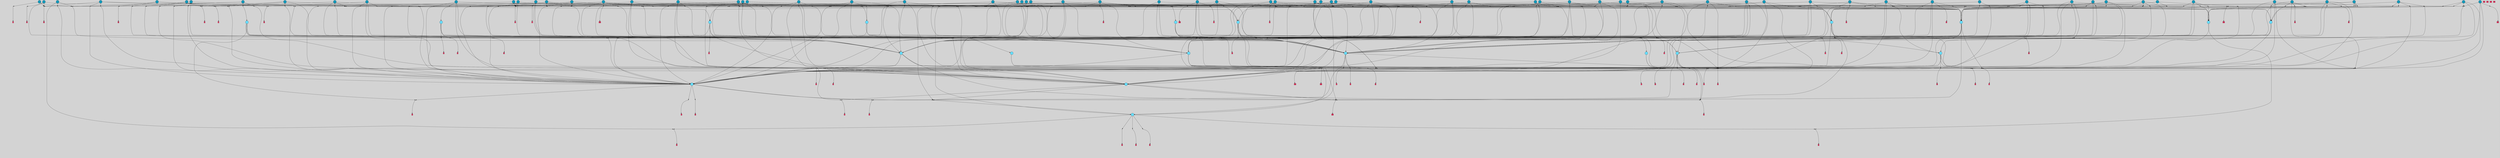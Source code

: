 // File exported with GEGELATI v1.3.1
// On the 2024-04-08 16:58:57
// With the File::TPGGraphDotExporter
digraph{
	graph[pad = "0.212, 0.055" bgcolor = lightgray]
	node[shape=circle style = filled label = ""]
		T3 [fillcolor="#66ddff"]
		T7 [fillcolor="#66ddff"]
		T9 [fillcolor="#66ddff"]
		T27 [fillcolor="#66ddff"]
		T82 [fillcolor="#66ddff"]
		T111 [fillcolor="#66ddff"]
		T129 [fillcolor="#66ddff"]
		T194 [fillcolor="#66ddff"]
		T319 [fillcolor="#66ddff"]
		T350 [fillcolor="#66ddff"]
		T413 [fillcolor="#66ddff"]
		T459 [fillcolor="#66ddff"]
		T557 [fillcolor="#66ddff"]
		T592 [fillcolor="#66ddff"]
		T613 [fillcolor="#66ddff"]
		T695 [fillcolor="#66ddff"]
		T767 [fillcolor="#66ddff"]
		T879 [fillcolor="#1199bb"]
		T930 [fillcolor="#1199bb"]
		T935 [fillcolor="#1199bb"]
		T946 [fillcolor="#1199bb"]
		T954 [fillcolor="#1199bb"]
		T957 [fillcolor="#1199bb"]
		T970 [fillcolor="#1199bb"]
		T981 [fillcolor="#1199bb"]
		T982 [fillcolor="#1199bb"]
		T991 [fillcolor="#1199bb"]
		T992 [fillcolor="#1199bb"]
		T993 [fillcolor="#1199bb"]
		T995 [fillcolor="#1199bb"]
		T1002 [fillcolor="#1199bb"]
		T1005 [fillcolor="#1199bb"]
		T1006 [fillcolor="#66ddff"]
		T802 [fillcolor="#66ddff"]
		T1010 [fillcolor="#1199bb"]
		T1045 [fillcolor="#1199bb"]
		T1057 [fillcolor="#1199bb"]
		T1058 [fillcolor="#1199bb"]
		T1063 [fillcolor="#1199bb"]
		T1064 [fillcolor="#1199bb"]
		T1066 [fillcolor="#1199bb"]
		T1072 [fillcolor="#66ddff"]
		T1078 [fillcolor="#1199bb"]
		T1092 [fillcolor="#1199bb"]
		T1095 [fillcolor="#1199bb"]
		T1096 [fillcolor="#1199bb"]
		T1097 [fillcolor="#1199bb"]
		T1100 [fillcolor="#1199bb"]
		T611 [fillcolor="#1199bb"]
		T1101 [fillcolor="#1199bb"]
		T1102 [fillcolor="#1199bb"]
		T1103 [fillcolor="#1199bb"]
		T1104 [fillcolor="#1199bb"]
		T1105 [fillcolor="#1199bb"]
		T1106 [fillcolor="#1199bb"]
		T1107 [fillcolor="#1199bb"]
		T1108 [fillcolor="#1199bb"]
		T1109 [fillcolor="#1199bb"]
		T1110 [fillcolor="#1199bb"]
		T1111 [fillcolor="#1199bb"]
		T1112 [fillcolor="#1199bb"]
		T1113 [fillcolor="#1199bb"]
		T1114 [fillcolor="#1199bb"]
		T1115 [fillcolor="#1199bb"]
		T1116 [fillcolor="#1199bb"]
		T1117 [fillcolor="#1199bb"]
		T1118 [fillcolor="#1199bb"]
		T1119 [fillcolor="#1199bb"]
		T1120 [fillcolor="#1199bb"]
		T1121 [fillcolor="#1199bb"]
		T1122 [fillcolor="#1199bb"]
		T1123 [fillcolor="#1199bb"]
		T1124 [fillcolor="#1199bb"]
		T1125 [fillcolor="#1199bb"]
		T1126 [fillcolor="#1199bb"]
		T1127 [fillcolor="#1199bb"]
		T1128 [fillcolor="#1199bb"]
		T1129 [fillcolor="#1199bb"]
		T830 [fillcolor="#1199bb"]
		T478 [fillcolor="#1199bb"]
		T1130 [fillcolor="#1199bb"]
		T1131 [fillcolor="#1199bb"]
		T1132 [fillcolor="#1199bb"]
		T1133 [fillcolor="#1199bb"]
		T1134 [fillcolor="#1199bb"]
		T1135 [fillcolor="#1199bb"]
		T1136 [fillcolor="#1199bb"]
		T1137 [fillcolor="#1199bb"]
		T1138 [fillcolor="#1199bb"]
		T1139 [fillcolor="#1199bb"]
		T1140 [fillcolor="#1199bb"]
		T1141 [fillcolor="#1199bb"]
		T1142 [fillcolor="#1199bb"]
		T1143 [fillcolor="#1199bb"]
		P13093 [fillcolor="#cccccc" shape=point] //6|
		I13093 [shape=box style=invis label="6|1&2|6#1|7&#92;n10|7&2|0#1|5&#92;n9|4&0|1#2|2&#92;n8|6&0|0#1|0&#92;n"]
		P13093 -> I13093[style=invis]
		A7521 [fillcolor="#ff3366" shape=box margin=0.03 width=0 height=0 label="3"]
		T3 -> P13093 -> A7521
		P13094 [fillcolor="#cccccc" shape=point] //3|
		I13094 [shape=box style=invis label="7|6&2|4#0|2&#92;n10|3&2|7#1|4&#92;n11|6&0|4#0|1&#92;n7|1&0|0#2|6&#92;n7|6&0|3#2|6&#92;n4|0&2|6#0|1&#92;n4|4&2|5#0|2&#92;n4|6&0|4#2|7&#92;n10|0&2|3#1|5&#92;n2|6&0|5#0|2&#92;n1|0&2|3#0|7&#92;n1|6&2|0#0|5&#92;n6|2&0|1#0|7&#92;n9|2&0|3#2|7&#92;n5|3&0|6#0|6&#92;n1|7&2|5#2|3&#92;n8|1&2|7#0|6&#92;n1|0&2|5#2|1&#92;n7|1&2|2#2|5&#92;n7|4&2|6#0|3&#92;n"]
		P13094 -> I13094[style=invis]
		A7522 [fillcolor="#ff3366" shape=box margin=0.03 width=0 height=0 label="4"]
		T3 -> P13094 -> A7522
		P13095 [fillcolor="#cccccc" shape=point] //-3|
		I13095 [shape=box style=invis label="1|6&2|7#0|7&#92;n10|2&0|7#1|3&#92;n9|6&2|7#2|2&#92;n5|3&0|7#0|7&#92;n1|6&2|3#0|0&#92;n2|3&2|3#2|2&#92;n5|1&2|6#0|6&#92;n"]
		P13095 -> I13095[style=invis]
		A7523 [fillcolor="#ff3366" shape=box margin=0.03 width=0 height=0 label="7"]
		T7 -> P13095 -> A7523
		P13096 [fillcolor="#cccccc" shape=point] //5|
		I13096 [shape=box style=invis label="0|5&2|3#0|1&#92;n0|6&2|1#2|4&#92;n6|2&2|6#0|7&#92;n7|4&0|3#0|1&#92;n5|4&0|7#1|6&#92;n9|1&0|5#2|2&#92;n6|3&2|3#1|7&#92;n11|7&2|4#1|6&#92;n2|5&0|1#0|0&#92;n4|7&0|0#0|2&#92;n6|2&0|6#0|0&#92;n2|1&2|6#2|4&#92;n10|0&2|0#1|0&#92;n6|6&2|4#0|6&#92;n"]
		P13096 -> I13096[style=invis]
		A7524 [fillcolor="#ff3366" shape=box margin=0.03 width=0 height=0 label="8"]
		T7 -> P13096 -> A7524
		P13097 [fillcolor="#cccccc" shape=point] //-6|
		I13097 [shape=box style=invis label="11|1&0|7#2|0&#92;n10|4&0|1#1|0&#92;n4|3&2|4#2|1&#92;n0|5&2|0#0|0&#92;n6|1&0|0#0|3&#92;n8|2&2|0#0|4&#92;n11|4&2|0#1|6&#92;n7|0&2|6#2|3&#92;n5|3&2|6#2|0&#92;n2|0&2|0#0|4&#92;n"]
		P13097 -> I13097[style=invis]
		A7525 [fillcolor="#ff3366" shape=box margin=0.03 width=0 height=0 label="9"]
		T9 -> P13097 -> A7525
		P13098 [fillcolor="#cccccc" shape=point] //2|
		I13098 [shape=box style=invis label="6|3&2|7#1|4&#92;n8|6&0|0#2|5&#92;n2|1&0|2#0|3&#92;n8|7&0|6#0|4&#92;n2|1&2|0#0|1&#92;n0|0&2|2#2|3&#92;n6|6&0|7#2|1&#92;n6|1&0|7#2|6&#92;n5|4&2|7#0|4&#92;n0|3&0|4#2|0&#92;n11|0&2|0#2|5&#92;n4|5&2|5#2|4&#92;n5|7&0|6#0|4&#92;n9|7&2|5#0|3&#92;n5|4&2|1#0|3&#92;n5|3&0|1#1|7&#92;n0|4&0|3#2|5&#92;n"]
		P13098 -> I13098[style=invis]
		A7526 [fillcolor="#ff3366" shape=box margin=0.03 width=0 height=0 label="10"]
		T9 -> P13098 -> A7526
		P13099 [fillcolor="#cccccc" shape=point] //2|
		I13099 [shape=box style=invis label="9|1&2|3#0|1&#92;n5|2&2|0#2|4&#92;n3|6&2|5#2|7&#92;n7|0&2|5#0|4&#92;n1|2&0|3#0|5&#92;n7|3&2|7#0|0&#92;n"]
		P13099 -> I13099[style=invis]
		A7527 [fillcolor="#ff3366" shape=box margin=0.03 width=0 height=0 label="2"]
		T27 -> P13099 -> A7527
		P13100 [fillcolor="#cccccc" shape=point] //-6|
		I13100 [shape=box style=invis label="7|5&0|4#0|4&#92;n11|0&2|5#2|1&#92;n"]
		P13100 -> I13100[style=invis]
		A7528 [fillcolor="#ff3366" shape=box margin=0.03 width=0 height=0 label="3"]
		T27 -> P13100 -> A7528
		T27 -> P13094
		P13101 [fillcolor="#cccccc" shape=point] //0|
		I13101 [shape=box style=invis label="2|5&0|1#0|6&#92;n6|1&2|2#2|7&#92;n8|0&0|3#1|4&#92;n4|3&2|5#2|4&#92;n8|1&2|4#0|0&#92;n6|6&0|1#2|6&#92;n11|7&2|4#2|5&#92;n6|2&2|4#0|2&#92;n8|5&2|4#2|4&#92;n2|1&2|1#2|2&#92;n2|7&2|5#2|6&#92;n9|7&0|5#0|4&#92;n1|2&0|5#2|6&#92;n4|2&2|3#2|7&#92;n3|3&2|1#0|2&#92;n"]
		P13101 -> I13101[style=invis]
		A7529 [fillcolor="#ff3366" shape=box margin=0.03 width=0 height=0 label="5"]
		T27 -> P13101 -> A7529
		P13102 [fillcolor="#cccccc" shape=point] //0|
		I13102 [shape=box style=invis label="4|0&0|3#2|7&#92;n10|2&0|3#1|7&#92;n3|5&0|2#0|3&#92;n4|5&0|0#2|1&#92;n10|7&2|0#1|2&#92;n5|3&2|3#1|6&#92;n9|5&2|0#0|4&#92;n5|4&2|7#0|2&#92;n10|3&2|7#1|4&#92;n7|2&0|1#2|6&#92;n8|6&0|5#0|5&#92;n8|7&2|3#0|5&#92;n2|6&2|4#0|0&#92;n"]
		P13102 -> I13102[style=invis]
		A7530 [fillcolor="#ff3366" shape=box margin=0.03 width=0 height=0 label="5"]
		T27 -> P13102 -> A7530
		P13103 [fillcolor="#cccccc" shape=point] //6|
		I13103 [shape=box style=invis label="7|0&2|5#1|2&#92;n10|6&2|1#1|3&#92;n7|5&0|2#0|7&#92;n10|7&0|1#1|5&#92;n4|6&2|5#0|5&#92;n4|4&0|7#2|7&#92;n"]
		P13103 -> I13103[style=invis]
		A7531 [fillcolor="#ff3366" shape=box margin=0.03 width=0 height=0 label="7"]
		T82 -> P13103 -> A7531
		P13104 [fillcolor="#cccccc" shape=point] //6|
		I13104 [shape=box style=invis label="0|5&2|3#0|1&#92;n0|6&2|1#2|4&#92;n9|1&0|5#2|2&#92;n7|4&0|3#0|1&#92;n5|4&0|7#1|6&#92;n2|5&0|1#0|0&#92;n6|3&2|3#1|7&#92;n11|7&2|4#1|6&#92;n6|2&2|6#0|1&#92;n4|7&0|0#0|2&#92;n6|2&0|6#0|0&#92;n9|1&2|6#2|4&#92;n10|0&2|0#1|0&#92;n6|6&2|4#0|6&#92;n"]
		P13104 -> I13104[style=invis]
		A7532 [fillcolor="#ff3366" shape=box margin=0.03 width=0 height=0 label="8"]
		T82 -> P13104 -> A7532
		T82 -> P13097
		P13105 [fillcolor="#cccccc" shape=point] //-5|
		I13105 [shape=box style=invis label="0|0&2|3#0|2&#92;n10|5&0|6#1|3&#92;n7|3&0|6#2|3&#92;n3|4&0|6#0|6&#92;n10|5&0|2#1|1&#92;n5|0&0|1#0|3&#92;n6|6&2|5#1|5&#92;n7|4&0|2#1|7&#92;n5|7&0|1#2|5&#92;n1|5&0|0#0|3&#92;n7|5&2|1#2|6&#92;n9|0&0|2#0|0&#92;n4|0&2|4#0|0&#92;n4|6&0|0#2|3&#92;n3|1&0|6#2|5&#92;n7|7&2|1#2|3&#92;n9|4&2|2#0|6&#92;n"]
		P13105 -> I13105[style=invis]
		T111 -> P13105 -> T9
		P13106 [fillcolor="#cccccc" shape=point] //7|
		I13106 [shape=box style=invis label="7|4&2|1#2|0&#92;n4|1&2|4#2|3&#92;n5|0&2|0#2|2&#92;n6|1&2|4#2|6&#92;n"]
		P13106 -> I13106[style=invis]
		A7533 [fillcolor="#ff3366" shape=box margin=0.03 width=0 height=0 label="9"]
		T111 -> P13106 -> A7533
		P13107 [fillcolor="#cccccc" shape=point] //2|
		I13107 [shape=box style=invis label="3|0&2|0#0|1&#92;n11|2&0|7#1|6&#92;n8|7&2|4#0|5&#92;n5|3&0|2#2|6&#92;n4|4&2|4#2|6&#92;n3|0&0|7#0|1&#92;n2|7&2|2#2|5&#92;n9|3&2|6#2|7&#92;n7|7&0|0#0|4&#92;n6|1&2|4#1|3&#92;n5|4&2|0#1|6&#92;n1|3&0|7#0|4&#92;n"]
		P13107 -> I13107[style=invis]
		A7534 [fillcolor="#ff3366" shape=box margin=0.03 width=0 height=0 label="7"]
		T111 -> P13107 -> A7534
		T111 -> P13097
		P13108 [fillcolor="#cccccc" shape=point] //8|
		I13108 [shape=box style=invis label="9|0&0|1#2|0&#92;n10|1&2|5#1|4&#92;n8|2&2|6#0|4&#92;n2|4&2|5#2|3&#92;n4|2&2|2#0|2&#92;n7|5&0|2#0|0&#92;n8|2&2|1#1|3&#92;n8|7&0|7#2|1&#92;n1|1&0|0#0|7&#92;n5|6&2|5#1|0&#92;n6|6&2|5#0|0&#92;n11|4&0|3#2|6&#92;n4|2&2|4#0|7&#92;n5|6&0|1#2|0&#92;n11|3&0|2#0|7&#92;n"]
		P13108 -> I13108[style=invis]
		A7535 [fillcolor="#ff3366" shape=box margin=0.03 width=0 height=0 label="6"]
		T129 -> P13108 -> A7535
		P13109 [fillcolor="#cccccc" shape=point] //5|
		I13109 [shape=box style=invis label="3|0&2|0#0|1&#92;n3|0&0|7#0|1&#92;n5|3&0|2#2|6&#92;n4|4&2|4#2|6&#92;n11|2&0|7#1|6&#92;n2|7&2|2#2|5&#92;n9|3&2|6#2|7&#92;n7|7&0|0#0|4&#92;n6|1&2|4#2|3&#92;n5|4&2|0#1|6&#92;n1|3&0|7#0|4&#92;n"]
		P13109 -> I13109[style=invis]
		A7536 [fillcolor="#ff3366" shape=box margin=0.03 width=0 height=0 label="7"]
		T129 -> P13109 -> A7536
		P13110 [fillcolor="#cccccc" shape=point] //10|
		I13110 [shape=box style=invis label="4|5&2|7#2|1&#92;n1|7&2|3#0|6&#92;n3|5&2|2#0|3&#92;n10|3&0|7#1|4&#92;n7|1&0|4#2|6&#92;n10|2&0|3#1|7&#92;n9|5&2|0#0|4&#92;n4|0&0|3#2|7&#92;n11|4&2|6#1|2&#92;n5|4&2|7#0|2&#92;n2|6&2|4#0|0&#92;n6|5&0|7#2|1&#92;n5|3&2|3#1|6&#92;n10|7&2|0#1|2&#92;n"]
		P13110 -> I13110[style=invis]
		A7537 [fillcolor="#ff3366" shape=box margin=0.03 width=0 height=0 label="5"]
		T129 -> P13110 -> A7537
		P13111 [fillcolor="#cccccc" shape=point] //5|
		I13111 [shape=box style=invis label="9|4&2|3#1|3&#92;n0|4&2|4#0|5&#92;n6|1&2|6#2|5&#92;n4|0&0|5#2|0&#92;n"]
		P13111 -> I13111[style=invis]
		A7538 [fillcolor="#ff3366" shape=box margin=0.03 width=0 height=0 label="7"]
		T129 -> P13111 -> A7538
		P13112 [fillcolor="#cccccc" shape=point] //6|
		I13112 [shape=box style=invis label="9|4&2|7#0|6&#92;n8|4&0|1#1|0&#92;n1|3&0|0#2|1&#92;n2|4&0|6#2|2&#92;n5|1&2|5#0|7&#92;n3|0&0|3#2|6&#92;n2|2&2|6#0|2&#92;n8|4&0|4#2|2&#92;n5|1&2|4#0|3&#92;n9|4&0|6#0|6&#92;n5|0&2|2#1|5&#92;n11|7&0|0#1|1&#92;n0|4&0|3#0|3&#92;n7|7&2|4#2|5&#92;n1|5&0|1#2|1&#92;n"]
		P13112 -> I13112[style=invis]
		A7539 [fillcolor="#ff3366" shape=box margin=0.03 width=0 height=0 label="1"]
		T129 -> P13112 -> A7539
		P13113 [fillcolor="#cccccc" shape=point] //5|
		I13113 [shape=box style=invis label="3|0&2|0#2|1&#92;n3|0&0|7#0|1&#92;n5|3&0|2#2|6&#92;n4|4&2|4#2|6&#92;n5|4&2|0#1|6&#92;n2|7&2|2#2|5&#92;n1|3&0|7#0|4&#92;n11|6&2|2#0|7&#92;n7|7&0|0#0|4&#92;n6|1&2|4#2|3&#92;n11|0&0|7#1|6&#92;n9|3&2|6#2|7&#92;n"]
		P13113 -> I13113[style=invis]
		A7540 [fillcolor="#ff3366" shape=box margin=0.03 width=0 height=0 label="7"]
		T194 -> P13113 -> A7540
		P13114 [fillcolor="#cccccc" shape=point] //4|
		I13114 [shape=box style=invis label="7|1&0|6#0|1&#92;n6|7&2|7#1|7&#92;n10|1&2|1#1|1&#92;n9|6&2|2#1|4&#92;n4|7&0|4#2|2&#92;n9|6&0|5#1|1&#92;n10|0&2|6#1|6&#92;n5|1&0|1#2|3&#92;n10|1&0|5#1|0&#92;n3|4&2|3#0|0&#92;n8|2&0|5#2|4&#92;n1|6&2|0#0|0&#92;n2|3&0|1#2|6&#92;n5|2&2|2#1|6&#92;n2|2&0|1#2|1&#92;n3|1&2|7#0|3&#92;n6|7&2|3#0|4&#92;n"]
		P13114 -> I13114[style=invis]
		A7541 [fillcolor="#ff3366" shape=box margin=0.03 width=0 height=0 label="10"]
		T194 -> P13114 -> A7541
		P13115 [fillcolor="#cccccc" shape=point] //-4|
		I13115 [shape=box style=invis label="0|4&0|0#2|7&#92;n8|5&2|4#2|4&#92;n4|3&2|5#2|4&#92;n11|7&2|2#2|5&#92;n6|5&2|2#2|7&#92;n3|2&0|7#0|7&#92;n3|3&2|1#0|3&#92;n2|6&0|3#2|5&#92;n0|1&2|6#2|2&#92;n8|2&0|0#1|6&#92;n0|7&0|5#0|4&#92;n9|5&0|3#2|7&#92;n2|7&2|5#2|6&#92;n9|0&2|0#0|1&#92;n1|2&2|4#0|2&#92;n"]
		P13115 -> I13115[style=invis]
		T194 -> P13115 -> T27
		P13116 [fillcolor="#cccccc" shape=point] //7|
		I13116 [shape=box style=invis label="7|4&2|7#0|4&#92;n4|6&0|1#2|5&#92;n2|1&2|3#0|0&#92;n4|3&2|0#0|1&#92;n0|0&2|7#2|7&#92;n7|7&0|5#2|3&#92;n5|0&2|1#2|2&#92;n10|0&0|4#1|2&#92;n4|4&0|7#0|0&#92;n6|7&0|2#0|1&#92;n1|4&2|5#0|4&#92;n"]
		P13116 -> I13116[style=invis]
		A7542 [fillcolor="#ff3366" shape=box margin=0.03 width=0 height=0 label="0"]
		T194 -> P13116 -> A7542
		P13117 [fillcolor="#cccccc" shape=point] //9|
		I13117 [shape=box style=invis label="11|0&2|0#1|1&#92;n3|6&0|6#0|0&#92;n1|4&0|0#2|4&#92;n7|5&2|2#1|3&#92;n11|7&2|6#1|7&#92;n5|2&0|6#1|5&#92;n9|5&0|6#0|3&#92;n2|2&2|7#0|5&#92;n9|3&2|2#2|0&#92;n11|0&2|7#0|1&#92;n1|1&2|0#0|1&#92;n6|6&0|6#1|2&#92;n9|7&0|1#0|3&#92;n2|0&2|4#2|5&#92;n2|4&2|2#0|0&#92;n6|1&2|1#1|7&#92;n10|7&2|5#1|6&#92;n11|5&2|7#2|4&#92;n"]
		P13117 -> I13117[style=invis]
		A7543 [fillcolor="#ff3366" shape=box margin=0.03 width=0 height=0 label="1"]
		T319 -> P13117 -> A7543
		T319 -> P13111
		P13118 [fillcolor="#cccccc" shape=point] //9|
		I13118 [shape=box style=invis label="9|6&2|0#1|3&#92;n7|1&0|3#0|4&#92;n9|6&2|0#0|1&#92;n1|5&0|0#0|5&#92;n8|6&2|4#0|0&#92;n7|4&2|4#0|7&#92;n6|0&2|4#2|0&#92;n7|7&2|4#2|2&#92;n"]
		P13118 -> I13118[style=invis]
		A7544 [fillcolor="#ff3366" shape=box margin=0.03 width=0 height=0 label="5"]
		T319 -> P13118 -> A7544
		T319 -> P13115
		P13119 [fillcolor="#cccccc" shape=point] //-4|
		I13119 [shape=box style=invis label="11|3&0|7#1|7&#92;n11|7&0|7#2|7&#92;n5|3&0|3#2|0&#92;n0|1&2|2#0|4&#92;n0|0&0|4#2|5&#92;n6|3&2|1#2|3&#92;n11|7&0|0#0|4&#92;n0|0&0|0#0|2&#92;n1|1&0|4#0|3&#92;n6|5&2|7#1|2&#92;n6|6&0|3#2|7&#92;n6|2&0|4#0|0&#92;n5|5&2|6#0|5&#92;n"]
		P13119 -> I13119[style=invis]
		A7545 [fillcolor="#ff3366" shape=box margin=0.03 width=0 height=0 label="8"]
		T319 -> P13119 -> A7545
		T350 -> P13115
		T350 -> P13116
		P13120 [fillcolor="#cccccc" shape=point] //3|
		I13120 [shape=box style=invis label="5|4&2|7#0|1&#92;n0|6&0|6#2|2&#92;n9|5&2|2#2|0&#92;n3|6&2|7#0|2&#92;n3|5&0|0#0|6&#92;n2|6&0|6#2|2&#92;n2|6&2|2#0|0&#92;n5|1&0|4#0|5&#92;n2|6&0|5#2|5&#92;n1|0&0|7#2|2&#92;n4|7&0|6#2|4&#92;n7|3&0|6#2|5&#92;n1|1&0|1#0|3&#92;n"]
		P13120 -> I13120[style=invis]
		A7546 [fillcolor="#ff3366" shape=box margin=0.03 width=0 height=0 label="1"]
		T350 -> P13120 -> A7546
		P13121 [fillcolor="#cccccc" shape=point] //-2|
		I13121 [shape=box style=invis label="2|0&2|3#2|5&#92;n10|3&2|7#1|4&#92;n8|1&2|7#0|6&#92;n7|6&0|3#2|6&#92;n4|0&2|6#0|1&#92;n4|4&2|5#0|2&#92;n4|6&0|2#2|7&#92;n7|6&2|4#0|2&#92;n11|7&2|7#0|3&#92;n6|6&0|3#0|6&#92;n1|6&2|0#0|5&#92;n11|6&0|4#0|1&#92;n2|6&0|5#0|2&#92;n6|2&0|1#0|7&#92;n9|2&0|3#2|7&#92;n5|3&0|6#0|6&#92;n7|1&2|2#2|5&#92;n1|0&2|3#0|7&#92;n1|0&2|5#0|1&#92;n3|4&2|6#0|3&#92;n"]
		P13121 -> I13121[style=invis]
		A7547 [fillcolor="#ff3366" shape=box margin=0.03 width=0 height=0 label="4"]
		T350 -> P13121 -> A7547
		T350 -> P13116
		P13122 [fillcolor="#cccccc" shape=point] //-4|
		I13122 [shape=box style=invis label="1|5&2|1#2|4&#92;n3|0&2|3#2|6&#92;n0|3&0|0#0|1&#92;n8|6&2|5#1|5&#92;n9|7&2|5#2|0&#92;n4|1&0|7#2|2&#92;n4|2&0|3#0|0&#92;n"]
		P13122 -> I13122[style=invis]
		A7548 [fillcolor="#ff3366" shape=box margin=0.03 width=0 height=0 label="2"]
		T413 -> P13122 -> A7548
		T413 -> P13104
		P13123 [fillcolor="#cccccc" shape=point] //-4|
		I13123 [shape=box style=invis label="7|5&2|2#0|7&#92;n9|6&2|3#0|3&#92;n10|6&2|1#1|0&#92;n8|0&0|5#1|3&#92;n7|5&0|5#1|5&#92;n5|1&2|5#2|1&#92;n"]
		P13123 -> I13123[style=invis]
		A7549 [fillcolor="#ff3366" shape=box margin=0.03 width=0 height=0 label="7"]
		T413 -> P13123 -> A7549
		T413 -> P13114
		P13124 [fillcolor="#cccccc" shape=point] //-5|
		I13124 [shape=box style=invis label="7|7&2|4#0|6&#92;n8|5&2|1#0|3&#92;n0|0&0|0#2|7&#92;n2|2&0|5#2|4&#92;n1|0&2|5#0|2&#92;n11|1&2|3#0|5&#92;n2|7&2|0#2|3&#92;n9|4&2|7#1|2&#92;n5|5&0|7#0|5&#92;n"]
		P13124 -> I13124[style=invis]
		T413 -> P13124 -> T319
		T459 -> P13122
		T459 -> P13123
		T459 -> P13114
		T459 -> P13124
		P13125 [fillcolor="#cccccc" shape=point] //8|
		I13125 [shape=box style=invis label="6|5&2|5#0|4&#92;n9|0&0|5#0|7&#92;n2|6&0|4#2|4&#92;n7|1&0|3#0|2&#92;n1|4&2|4#0|3&#92;n3|2&2|2#0|3&#92;n"]
		P13125 -> I13125[style=invis]
		T459 -> P13125 -> T350
		T557 -> P13124
		T557 -> P13093
		T557 -> P13114
		P13126 [fillcolor="#cccccc" shape=point] //4|
		I13126 [shape=box style=invis label="7|1&0|6#0|1&#92;n5|2&2|5#1|6&#92;n10|1&2|1#1|1&#92;n9|6&2|2#1|4&#92;n4|7&0|4#2|2&#92;n9|6&0|4#1|1&#92;n10|0&2|6#1|6&#92;n5|1&0|1#2|3&#92;n1|6&2|0#0|1&#92;n8|2&0|5#2|4&#92;n3|4&2|3#0|0&#92;n10|1&0|5#1|0&#92;n2|2&0|1#2|1&#92;n3|1&2|7#0|3&#92;n"]
		P13126 -> I13126[style=invis]
		A7550 [fillcolor="#ff3366" shape=box margin=0.03 width=0 height=0 label="10"]
		T557 -> P13126 -> A7550
		P13127 [fillcolor="#cccccc" shape=point] //1|
		I13127 [shape=box style=invis label="10|5&2|0#1|7&#92;n9|2&2|7#2|2&#92;n9|0&2|5#2|1&#92;n"]
		P13127 -> I13127[style=invis]
		A7551 [fillcolor="#ff3366" shape=box margin=0.03 width=0 height=0 label="3"]
		T557 -> P13127 -> A7551
		T592 -> P13124
		T592 -> P13114
		T592 -> P13126
		T592 -> P13127
		P13128 [fillcolor="#cccccc" shape=point] //-6|
		I13128 [shape=box style=invis label="0|3&2|3#2|0&#92;n3|7&2|2#2|6&#92;n11|5&2|6#0|2&#92;n5|5&2|6#2|0&#92;n3|0&0|6#0|3&#92;n4|7&0|7#2|7&#92;n7|2&2|5#1|5&#92;n9|4&2|3#1|5&#92;n2|5&2|7#2|4&#92;n1|2&0|5#0|1&#92;n5|4&2|4#1|3&#92;n7|0&0|7#1|1&#92;n9|3&0|6#1|4&#92;n"]
		P13128 -> I13128[style=invis]
		A7552 [fillcolor="#ff3366" shape=box margin=0.03 width=0 height=0 label="5"]
		T592 -> P13128 -> A7552
		P13129 [fillcolor="#cccccc" shape=point] //4|
		I13129 [shape=box style=invis label="0|5&2|3#0|1&#92;n0|6&2|1#0|4&#92;n6|6&2|4#0|6&#92;n4|4&0|6#0|3&#92;n10|0&2|0#1|5&#92;n2|5&0|1#0|0&#92;n7|4&0|3#0|1&#92;n11|7&2|4#1|6&#92;n1|1&0|5#2|2&#92;n6|2&2|6#0|1&#92;n1|2&0|6#0|0&#92;n9|3&2|0#0|0&#92;n9|2&2|6#2|4&#92;n7|4&0|0#2|1&#92;n6|3&2|3#1|7&#92;n0|0&2|4#2|5&#92;n"]
		P13129 -> I13129[style=invis]
		A7553 [fillcolor="#ff3366" shape=box margin=0.03 width=0 height=0 label="8"]
		T613 -> P13129 -> A7553
		T613 -> P13123
		P13130 [fillcolor="#cccccc" shape=point] //2|
		I13130 [shape=box style=invis label="7|7&2|4#0|6&#92;n8|5&2|1#0|3&#92;n9|7&2|2#2|2&#92;n0|0&0|0#2|7&#92;n1|0&2|5#0|2&#92;n2|2&0|5#2|4&#92;n11|1&2|3#0|5&#92;n2|7&2|1#2|3&#92;n9|4&2|7#1|2&#92;n5|0&0|7#0|5&#92;n"]
		P13130 -> I13130[style=invis]
		T613 -> P13130 -> T319
		T613 -> P13110
		P13131 [fillcolor="#cccccc" shape=point] //8|
		I13131 [shape=box style=invis label="11|4&2|0#1|6&#92;n4|3&0|6#0|5&#92;n3|0&2|6#0|3&#92;n9|3&2|5#0|5&#92;n2|6&0|6#2|1&#92;n9|7&0|5#1|4&#92;n"]
		P13131 -> I13131[style=invis]
		T613 -> P13131 -> T194
		P13132 [fillcolor="#cccccc" shape=point] //-5|
		I13132 [shape=box style=invis label="0|5&2|3#0|1&#92;n0|6&2|1#2|4&#92;n6|2&2|6#0|7&#92;n9|0&2|7#1|1&#92;n7|4&0|3#0|1&#92;n3|5&2|7#0|6&#92;n11|7&2|3#1|6&#92;n2|1&2|6#2|4&#92;n5|0&0|7#1|6&#92;n2|5&0|1#0|0&#92;n4|7&0|0#0|2&#92;n6|2&0|6#0|0&#92;n9|1&2|5#2|2&#92;n10|0&0|0#1|0&#92;n2|7&2|6#0|3&#92;n6|6&2|4#0|6&#92;n"]
		P13132 -> I13132[style=invis]
		T695 -> P13132 -> T129
		P13133 [fillcolor="#cccccc" shape=point] //-5|
		I13133 [shape=box style=invis label="11|4&2|0#1|6&#92;n2|6&0|6#2|1&#92;n9|1&2|5#0|5&#92;n3|0&2|6#0|3&#92;n9|7&0|5#1|4&#92;n"]
		P13133 -> I13133[style=invis]
		T695 -> P13133 -> T194
		P13134 [fillcolor="#cccccc" shape=point] //4|
		I13134 [shape=box style=invis label="0|5&2|3#0|1&#92;n0|6&2|1#2|4&#92;n6|2&2|6#0|7&#92;n9|1&2|5#2|2&#92;n7|4&0|3#0|1&#92;n11|7&2|4#1|6&#92;n9|0&2|7#1|1&#92;n5|4&0|7#1|6&#92;n2|5&0|1#0|0&#92;n4|7&0|0#0|2&#92;n6|2&0|6#0|0&#92;n2|1&2|6#2|4&#92;n10|0&0|0#1|0&#92;n2|7&2|6#0|3&#92;n6|6&2|4#0|6&#92;n"]
		P13134 -> I13134[style=invis]
		T695 -> P13134 -> T129
		P13135 [fillcolor="#cccccc" shape=point] //9|
		I13135 [shape=box style=invis label="8|0&0|5#0|1&#92;n0|6&2|0#0|7&#92;n5|7&0|1#1|4&#92;n5|1&0|6#2|7&#92;n11|3&0|7#1|6&#92;n10|2&2|5#1|6&#92;n10|0&0|3#1|4&#92;n0|0&2|5#0|7&#92;n0|0&2|5#0|1&#92;n0|4&2|2#2|3&#92;n11|7&2|5#0|5&#92;n"]
		P13135 -> I13135[style=invis]
		T695 -> P13135 -> T7
		P13136 [fillcolor="#cccccc" shape=point] //6|
		I13136 [shape=box style=invis label="0|5&0|3#0|2&#92;n5|7&0|4#0|1&#92;n10|0&2|2#1|2&#92;n8|7&2|0#1|7&#92;n10|6&2|2#1|5&#92;n"]
		P13136 -> I13136[style=invis]
		A7554 [fillcolor="#ff3366" shape=box margin=0.03 width=0 height=0 label="2"]
		T767 -> P13136 -> A7554
		T767 -> P13131
		P13137 [fillcolor="#cccccc" shape=point] //-1|
		I13137 [shape=box style=invis label="2|1&2|6#2|4&#92;n2|3&2|4#2|7&#92;n0|4&2|5#0|1&#92;n5|7&2|1#2|3&#92;n0|6&2|1#2|4&#92;n7|4&0|3#0|1&#92;n10|0&0|0#1|0&#92;n9|1&0|5#2|2&#92;n5|4&0|7#1|6&#92;n2|5&0|1#0|0&#92;n4|7&0|0#0|4&#92;n6|2&0|6#0|0&#92;n9|0&2|7#1|1&#92;n11|7&2|4#1|1&#92;n"]
		P13137 -> I13137[style=invis]
		T767 -> P13137 -> T129
		P13138 [fillcolor="#cccccc" shape=point] //6|
		I13138 [shape=box style=invis label="1|4&2|6#0|3&#92;n11|7&0|6#2|3&#92;n5|7&2|3#2|2&#92;n11|1&0|4#2|6&#92;n8|7&0|4#2|1&#92;n9|6&2|4#1|4&#92;n3|2&2|2#0|6&#92;n2|4&0|5#0|7&#92;n10|0&0|1#1|2&#92;n2|7&2|7#2|6&#92;n4|3&0|6#0|3&#92;n5|0&0|5#1|5&#92;n10|6&2|0#1|4&#92;n8|4&2|1#2|5&#92;n1|4&2|7#2|0&#92;n4|3&0|4#2|4&#92;n4|5&2|7#0|6&#92;n11|5&2|6#2|6&#92;n0|3&0|5#0|1&#92;n"]
		P13138 -> I13138[style=invis]
		T767 -> P13138 -> T129
		T767 -> P13123
		P13139 [fillcolor="#cccccc" shape=point] //-2|
		I13139 [shape=box style=invis label="4|3&0|6#0|3&#92;n5|7&2|3#2|2&#92;n1|4&2|6#2|3&#92;n5|6&0|7#1|2&#92;n9|2&2|4#1|4&#92;n2|4&0|5#0|7&#92;n10|0&0|6#1|2&#92;n5|7&2|5#1|5&#92;n3|1&0|6#0|2&#92;n2|7&2|7#2|6&#92;n5|4&0|5#1|5&#92;n10|4&2|5#1|7&#92;n10|6&2|0#1|4&#92;n11|5&2|6#2|3&#92;n4|0&0|4#2|4&#92;n8|4&2|1#2|5&#92;n4|5&2|7#0|6&#92;n"]
		P13139 -> I13139[style=invis]
		T879 -> P13139 -> T111
		P13140 [fillcolor="#cccccc" shape=point] //-5|
		I13140 [shape=box style=invis label="9|0&2|4#2|5&#92;n9|6&2|7#2|6&#92;n11|4&2|0#1|6&#92;n10|2&2|2#1|6&#92;n9|7&0|5#1|4&#92;n2|1&0|3#2|1&#92;n1|7&0|6#2|6&#92;n9|3&2|5#2|5&#92;n4|5&0|6#0|7&#92;n3|0&2|6#0|3&#92;n1|6&0|2#0|7&#92;n"]
		P13140 -> I13140[style=invis]
		T879 -> P13140 -> T194
		P13141 [fillcolor="#cccccc" shape=point] //8|
		I13141 [shape=box style=invis label="2|7&2|0#2|3&#92;n2|2&0|5#2|2&#92;n9|0&2|2#0|4&#92;n8|0&2|1#0|3&#92;n8|2&0|2#2|1&#92;n0|0&0|0#2|7&#92;n7|6&2|4#0|6&#92;n11|3&2|0#1|3&#92;n3|4&2|7#0|2&#92;n10|6&0|7#1|3&#92;n"]
		P13141 -> I13141[style=invis]
		T879 -> P13141 -> T319
		P13142 [fillcolor="#cccccc" shape=point] //-6|
		I13142 [shape=box style=invis label="7|5&2|2#0|7&#92;n7|5&0|5#1|5&#92;n10|6&2|1#1|0&#92;n8|0&0|5#1|3&#92;n9|6&2|3#0|3&#92;n5|1&2|5#1|1&#92;n"]
		P13142 -> I13142[style=invis]
		A7555 [fillcolor="#ff3366" shape=box margin=0.03 width=0 height=0 label="7"]
		T879 -> P13142 -> A7555
		P13143 [fillcolor="#cccccc" shape=point] //-8|
		I13143 [shape=box style=invis label="6|0&2|1#2|4&#92;n1|3&2|6#0|2&#92;n0|5&2|1#2|7&#92;n7|7&2|3#0|6&#92;n9|1&2|3#0|0&#92;n0|0&0|6#2|1&#92;n11|2&2|4#2|0&#92;n1|6&0|4#2|4&#92;n5|2&0|2#1|1&#92;n7|4&0|6#2|3&#92;n"]
		P13143 -> I13143[style=invis]
		A7556 [fillcolor="#ff3366" shape=box margin=0.03 width=0 height=0 label="0"]
		T879 -> P13143 -> A7556
		P13144 [fillcolor="#cccccc" shape=point] //0|
		I13144 [shape=box style=invis label="11|2&2|7#2|3&#92;n0|0&0|0#2|7&#92;n2|2&0|5#2|4&#92;n11|5&0|5#0|5&#92;n6|7&2|4#2|2&#92;n6|6&2|6#2|1&#92;n6|0&0|1#0|3&#92;n11|1&2|3#0|2&#92;n"]
		P13144 -> I13144[style=invis]
		T930 -> P13144 -> T319
		P13145 [fillcolor="#cccccc" shape=point] //2|
		I13145 [shape=box style=invis label="10|0&2|3#1|5&#92;n7|1&0|0#2|6&#92;n1|0&2|3#0|7&#92;n1|0&2|5#0|1&#92;n5|3&0|6#0|6&#92;n4|0&2|6#0|1&#92;n3|3&0|7#0|0&#92;n7|4&2|4#0|1&#92;n7|6&0|4#2|6&#92;n2|6&0|5#0|2&#92;n1|6&2|0#0|5&#92;n6|2&0|1#0|7&#92;n4|4&2|0#0|2&#92;n4|6&0|4#2|7&#92;n8|1&2|7#0|6&#92;n11|4&2|0#2|3&#92;n4|7&2|5#2|0&#92;n7|1&2|2#2|5&#92;n4|2&2|5#2|2&#92;n"]
		P13145 -> I13145[style=invis]
		T930 -> P13145 -> T459
		P13146 [fillcolor="#cccccc" shape=point] //-8|
		I13146 [shape=box style=invis label="3|0&0|7#0|1&#92;n3|4&0|7#0|1&#92;n"]
		P13146 -> I13146[style=invis]
		A7557 [fillcolor="#ff3366" shape=box margin=0.03 width=0 height=0 label="3"]
		T930 -> P13146 -> A7557
		P13147 [fillcolor="#cccccc" shape=point] //-1|
		I13147 [shape=box style=invis label="0|6&0|3#2|0&#92;n5|0&0|7#2|2&#92;n3|6&2|4#2|1&#92;n9|4&0|3#0|0&#92;n10|2&2|6#1|1&#92;n4|2&0|0#0|0&#92;n1|7&0|1#2|0&#92;n11|7&2|6#1|6&#92;n1|1&2|0#2|2&#92;n10|7&2|2#1|7&#92;n1|2&0|3#0|5&#92;n0|3&0|3#2|5&#92;n8|6&0|5#1|2&#92;n0|6&2|4#2|2&#92;n"]
		P13147 -> I13147[style=invis]
		T935 -> P13147 -> T3
		P13148 [fillcolor="#cccccc" shape=point] //-5|
		I13148 [shape=box style=invis label="7|7&2|4#0|4&#92;n5|5&0|7#0|5&#92;n10|6&0|4#1|3&#92;n2|2&0|7#2|4&#92;n0|0&0|0#2|7&#92;n1|0&2|5#0|2&#92;n11|1&2|3#0|5&#92;n9|4&2|7#1|2&#92;n8|5&2|1#0|3&#92;n"]
		P13148 -> I13148[style=invis]
		T935 -> P13148 -> T319
		P13149 [fillcolor="#cccccc" shape=point] //6|
		I13149 [shape=box style=invis label="5|5&0|3#1|2&#92;n5|3&0|7#2|6&#92;n6|3&2|7#2|2&#92;n2|4&0|3#0|2&#92;n11|3&2|2#2|4&#92;n11|3&0|5#2|1&#92;n3|2&2|4#0|0&#92;n8|0&2|2#2|0&#92;n"]
		P13149 -> I13149[style=invis]
		T935 -> P13149 -> T319
		T935 -> P13133
		P13150 [fillcolor="#cccccc" shape=point] //-8|
		I13150 [shape=box style=invis label="2|6&0|6#2|1&#92;n3|4&0|3#0|7&#92;n3|0&2|6#0|3&#92;n1|3&0|6#0|5&#92;n9|3&2|5#0|5&#92;n9|7&0|5#1|4&#92;n"]
		P13150 -> I13150[style=invis]
		T935 -> P13150 -> T592
		P13151 [fillcolor="#cccccc" shape=point] //3|
		I13151 [shape=box style=invis label="0|5&2|3#0|1&#92;n0|6&2|1#2|4&#92;n3|3&2|2#2|0&#92;n5|2&2|6#0|7&#92;n5|4&0|7#1|6&#92;n7|4&0|3#0|1&#92;n9|0&2|7#1|1&#92;n9|1&2|5#2|2&#92;n2|5&0|1#0|0&#92;n4|7&0|0#0|2&#92;n6|2&0|6#0|0&#92;n2|1&2|1#2|4&#92;n10|0&0|0#1|0&#92;n2|7&2|6#0|3&#92;n6|6&2|4#0|6&#92;n"]
		P13151 -> I13151[style=invis]
		T946 -> P13151 -> T129
		P13152 [fillcolor="#cccccc" shape=point] //4|
		I13152 [shape=box style=invis label="10|0&2|3#1|5&#92;n7|1&0|0#2|6&#92;n1|0&2|3#0|7&#92;n4|0&2|6#0|1&#92;n5|3&0|6#0|6&#92;n1|7&2|5#2|0&#92;n7|6&2|4#0|1&#92;n7|6&0|4#2|6&#92;n2|6&0|5#0|2&#92;n1|6&2|0#0|5&#92;n6|2&0|1#0|7&#92;n9|2&0|3#2|7&#92;n4|4&2|0#0|2&#92;n4|6&0|4#2|7&#92;n8|1&2|7#0|6&#92;n11|4&2|0#2|3&#92;n1|0&2|5#0|1&#92;n7|1&2|2#2|5&#92;n4|2&2|5#2|2&#92;n"]
		P13152 -> I13152[style=invis]
		T946 -> P13152 -> T459
		T946 -> P13150
		T946 -> P13097
		P13153 [fillcolor="#cccccc" shape=point] //1|
		I13153 [shape=box style=invis label="0|5&2|3#0|1&#92;n7|6&0|0#2|1&#92;n0|6&2|1#2|4&#92;n11|1&0|2#1|2&#92;n6|2&0|6#0|0&#92;n2|5&0|1#0|0&#92;n5|4&0|7#1|6&#92;n7|4&0|6#0|1&#92;n6|2&2|6#0|1&#92;n11|7&2|4#1|6&#92;n4|7&0|0#0|2&#92;n9|1&0|5#0|2&#92;n9|1&2|6#2|4&#92;n10|0&2|0#1|0&#92;n6|6&2|4#0|6&#92;n"]
		P13153 -> I13153[style=invis]
		A7558 [fillcolor="#ff3366" shape=box margin=0.03 width=0 height=0 label="8"]
		T946 -> P13153 -> A7558
		P13154 [fillcolor="#cccccc" shape=point] //4|
		I13154 [shape=box style=invis label="2|6&0|6#2|1&#92;n4|3&0|2#0|5&#92;n3|0&2|6#0|3&#92;n9|3&2|5#0|5&#92;n11|4&2|0#1|6&#92;n9|7&0|5#1|4&#92;n"]
		P13154 -> I13154[style=invis]
		T954 -> P13154 -> T557
		P13155 [fillcolor="#cccccc" shape=point] //2|
		I13155 [shape=box style=invis label="6|3&0|5#1|5&#92;n5|0&2|5#2|4&#92;n0|7&2|1#0|6&#92;n11|5&0|5#2|7&#92;n2|6&0|6#2|1&#92;n4|1&2|5#0|4&#92;n6|7&2|1#0|1&#92;n1|3&2|6#0|3&#92;n"]
		P13155 -> I13155[style=invis]
		T954 -> P13155 -> T194
		P13156 [fillcolor="#cccccc" shape=point] //2|
		I13156 [shape=box style=invis label="6|3&0|0#0|2&#92;n11|5&0|2#2|1&#92;n0|2&0|6#2|0&#92;n1|4&0|3#0|3&#92;n7|7&2|7#2|4&#92;n0|0&2|0#0|2&#92;n1|6&2|0#0|2&#92;n11|7&2|3#1|3&#92;n"]
		P13156 -> I13156[style=invis]
		T954 -> P13156 -> T319
		P13157 [fillcolor="#cccccc" shape=point] //-3|
		I13157 [shape=box style=invis label="9|0&2|5#2|5&#92;n1|7&2|1#2|6&#92;n6|7&2|6#1|1&#92;n1|3&0|3#2|3&#92;n3|4&0|6#0|6&#92;n1|7&0|2#0|2&#92;n3|7&0|6#2|6&#92;n8|6&0|0#1|5&#92;n6|5&2|6#2|7&#92;n3|7&2|1#0|2&#92;n2|5&0|0#0|2&#92;n8|1&2|3#0|5&#92;n"]
		P13157 -> I13157[style=invis]
		T954 -> P13157 -> T459
		T957 -> P13147
		T957 -> P13148
		T957 -> P13149
		T957 -> P13150
		P13158 [fillcolor="#cccccc" shape=point] //4|
		I13158 [shape=box style=invis label="3|7&2|6#0|2&#92;n2|0&0|7#0|1&#92;n"]
		P13158 -> I13158[style=invis]
		T957 -> P13158 -> T194
		T970 -> P13093
		P13159 [fillcolor="#cccccc" shape=point] //-7|
		I13159 [shape=box style=invis label="6|3&0|1#1|5&#92;n11|1&2|6#1|2&#92;n4|3&0|3#0|0&#92;n10|3&2|4#1|2&#92;n6|4&2|2#0|7&#92;n4|2&2|7#2|5&#92;n1|2&0|3#2|3&#92;n7|3&0|3#2|7&#92;n4|3&2|7#2|6&#92;n8|0&2|6#2|7&#92;n9|6&2|6#2|6&#92;n9|0&0|2#1|3&#92;n"]
		P13159 -> I13159[style=invis]
		T970 -> P13159 -> T767
		P13160 [fillcolor="#cccccc" shape=point] //-4|
		I13160 [shape=box style=invis label="11|4&2|0#1|6&#92;n3|0&2|6#0|3&#92;n4|3&0|6#0|5&#92;n2|6&2|6#2|1&#92;n9|7&0|5#1|4&#92;n"]
		P13160 -> I13160[style=invis]
		T970 -> P13160 -> T194
		P13161 [fillcolor="#cccccc" shape=point] //-6|
		I13161 [shape=box style=invis label="9|7&0|5#1|4&#92;n7|6&2|7#2|1&#92;n4|3&0|2#0|1&#92;n3|0&2|6#0|3&#92;n11|4&2|0#1|6&#92;n2|6&0|6#2|1&#92;n"]
		P13161 -> I13161[style=invis]
		T970 -> P13161 -> T557
		P13162 [fillcolor="#cccccc" shape=point] //-7|
		I13162 [shape=box style=invis label="2|6&2|5#0|4&#92;n3|4&0|5#0|6&#92;n7|7&0|2#2|1&#92;n6|5&2|1#0|3&#92;n9|7&2|2#2|0&#92;n7|3&2|2#2|6&#92;n10|0&0|6#1|0&#92;n9|1&2|5#2|5&#92;n11|3&2|6#2|3&#92;n7|0&0|5#1|3&#92;n9|6&2|2#0|3&#92;n"]
		P13162 -> I13162[style=invis]
		A7559 [fillcolor="#ff3366" shape=box margin=0.03 width=0 height=0 label="7"]
		T970 -> P13162 -> A7559
		P13163 [fillcolor="#cccccc" shape=point] //7|
		I13163 [shape=box style=invis label="3|1&2|7#2|7&#92;n2|7&2|0#2|3&#92;n8|5&2|1#0|3&#92;n8|4&2|7#1|2&#92;n3|2&0|5#2|3&#92;n0|7&0|4#2|2&#92;n2|0&2|5#0|2&#92;n8|6&2|3#1|0&#92;n11|1&0|3#0|1&#92;n5|5&0|7#0|5&#92;n7|6&2|4#0|5&#92;n"]
		P13163 -> I13163[style=invis]
		T981 -> P13163 -> T319
		T981 -> P13131
		P13164 [fillcolor="#cccccc" shape=point] //3|
		I13164 [shape=box style=invis label="5|5&0|1#0|0&#92;n11|1&2|7#2|6&#92;n3|3&2|1#0|3&#92;n1|7&0|0#0|0&#92;n2|0&0|3#2|5&#92;n6|0&2|6#2|7&#92;n8|2&0|0#2|6&#92;n6|1&2|0#0|2&#92;n3|3&2|5#0|7&#92;n5|7&2|5#2|6&#92;n5|2&2|2#2|6&#92;n0|0&2|0#0|1&#92;n3|5&2|4#2|7&#92;n8|6&0|0#0|4&#92;n"]
		P13164 -> I13164[style=invis]
		T981 -> P13164 -> T129
		T981 -> P13150
		T982 -> P13147
		P13165 [fillcolor="#cccccc" shape=point] //-5|
		I13165 [shape=box style=invis label="7|7&2|4#0|4&#92;n8|5&2|1#0|3&#92;n2|2&0|7#2|4&#92;n0|0&0|0#2|7&#92;n1|0&2|5#0|6&#92;n11|1&2|3#0|5&#92;n9|4&2|7#1|2&#92;n5|5&0|7#0|5&#92;n"]
		P13165 -> I13165[style=invis]
		T982 -> P13165 -> T319
		T982 -> P13150
		P13166 [fillcolor="#cccccc" shape=point] //9|
		I13166 [shape=box style=invis label="2|7&0|4#2|2&#92;n11|7&2|4#1|6&#92;n5|2&2|1#0|3&#92;n5|0&0|7#1|6&#92;n5|4&0|3#2|0&#92;n2|6&2|4#0|4&#92;n9|1&2|5#1|4&#92;n2|7&2|6#0|3&#92;n6|5&0|6#0|0&#92;n11|3&2|7#1|0&#92;n9|4&0|3#0|7&#92;n6|2&2|6#0|7&#92;n"]
		P13166 -> I13166[style=invis]
		T982 -> P13166 -> T695
		P13167 [fillcolor="#cccccc" shape=point] //-9|
		I13167 [shape=box style=invis label="6|5&2|2#2|7&#92;n8|0&2|0#2|1&#92;n7|6&0|7#2|2&#92;n6|3&2|4#0|5&#92;n11|7&2|5#1|1&#92;n3|0&2|4#0|2&#92;n5|1&2|5#0|6&#92;n3|7&2|1#2|2&#92;n8|6&2|4#1|5&#92;n1|5&2|6#2|5&#92;n1|7&0|1#0|6&#92;n"]
		P13167 -> I13167[style=invis]
		T991 -> P13167 -> T459
		P13168 [fillcolor="#cccccc" shape=point] //2|
		I13168 [shape=box style=invis label="10|2&2|5#1|6&#92;n3|0&0|2#2|5&#92;n5|7&0|0#2|6&#92;n0|2&2|0#0|6&#92;n0|6&2|4#0|7&#92;n8|2&2|3#2|7&#92;n9|5&2|2#0|5&#92;n3|3&2|5#2|6&#92;n4|5&2|7#2|1&#92;n2|4&2|0#2|0&#92;n1|3&2|5#0|7&#92;n"]
		P13168 -> I13168[style=invis]
		T991 -> P13168 -> T3
		P13169 [fillcolor="#cccccc" shape=point] //9|
		I13169 [shape=box style=invis label="0|6&0|5#2|6&#92;n11|2&2|3#1|5&#92;n11|6&0|5#0|6&#92;n0|2&0|4#2|6&#92;n10|6&2|5#1|6&#92;n9|1&2|1#0|5&#92;n9|3&0|1#1|7&#92;n9|0&0|3#2|3&#92;n10|3&2|2#1|1&#92;n2|4&2|1#2|4&#92;n1|5&0|1#2|6&#92;n0|7&0|3#2|0&#92;n9|5&0|3#0|0&#92;n0|7&0|3#2|1&#92;n6|5&2|1#0|3&#92;n11|7&2|6#1|6&#92;n2|7&2|1#0|2&#92;n"]
		P13169 -> I13169[style=invis]
		T991 -> P13169 -> T3
		T991 -> P13147
		P13170 [fillcolor="#cccccc" shape=point] //8|
		I13170 [shape=box style=invis label="7|1&0|6#0|1&#92;n3|6&0|3#2|7&#92;n6|7&2|7#1|7&#92;n10|1&2|1#1|1&#92;n9|6&2|2#1|4&#92;n4|7&0|4#2|2&#92;n1|6&2|0#0|0&#92;n10|0&2|6#1|6&#92;n5|1&0|1#2|3&#92;n10|1&0|5#1|0&#92;n3|4&2|4#0|0&#92;n8|2&0|5#2|4&#92;n9|6&0|5#1|1&#92;n2|3&0|1#2|6&#92;n5|2&2|2#1|6&#92;n3|1&2|7#0|3&#92;n6|7&2|3#0|4&#92;n"]
		P13170 -> I13170[style=invis]
		A7560 [fillcolor="#ff3366" shape=box margin=0.03 width=0 height=0 label="10"]
		T991 -> P13170 -> A7560
		P13171 [fillcolor="#cccccc" shape=point] //-4|
		I13171 [shape=box style=invis label="9|2&2|5#1|2&#92;n3|0&2|0#2|7&#92;n"]
		P13171 -> I13171[style=invis]
		T992 -> P13171 -> T350
		P13172 [fillcolor="#cccccc" shape=point] //5|
		I13172 [shape=box style=invis label="7|3&0|4#0|3&#92;n10|1&2|7#1|4&#92;n1|3&2|1#2|0&#92;n5|0&2|2#1|4&#92;n9|5&2|0#1|3&#92;n8|0&0|4#0|5&#92;n9|0&0|2#0|0&#92;n4|4&2|4#2|0&#92;n8|5&0|0#0|1&#92;n7|6&2|4#2|6&#92;n7|1&2|0#2|5&#92;n2|1&0|1#0|6&#92;n2|0&0|4#2|1&#92;n"]
		P13172 -> I13172[style=invis]
		T992 -> P13172 -> T413
		P13173 [fillcolor="#cccccc" shape=point] //-1|
		I13173 [shape=box style=invis label="1|7&2|1#0|6&#92;n8|1&2|3#0|5&#92;n10|6&2|7#1|0&#92;n1|7&2|5#0|2&#92;n0|3&0|3#2|2&#92;n3|5&0|1#0|0&#92;n3|5&0|2#0|3&#92;n1|5&2|0#0|4&#92;n5|7&2|2#2|5&#92;n4|0&2|3#0|3&#92;n"]
		P13173 -> I13173[style=invis]
		T992 -> P13173 -> T3
		P13174 [fillcolor="#cccccc" shape=point] //-4|
		I13174 [shape=box style=invis label="3|0&2|0#0|1&#92;n2|7&2|2#2|0&#92;n3|0&0|7#0|1&#92;n4|4&2|4#2|6&#92;n3|3&0|2#2|1&#92;n3|3&0|2#2|6&#92;n7|5&0|0#0|4&#92;n9|3&2|6#2|7&#92;n5|4&2|1#1|6&#92;n3|4&2|5#0|1&#92;n"]
		P13174 -> I13174[style=invis]
		T992 -> P13174 -> T459
		P13175 [fillcolor="#cccccc" shape=point] //7|
		I13175 [shape=box style=invis label="7|7&2|4#0|6&#92;n5|0&2|4#2|7&#92;n8|5&2|1#0|3&#92;n1|0&2|5#0|2&#92;n0|0&0|0#0|7&#92;n9|4&2|7#1|2&#92;n2|7&2|0#2|3&#92;n11|1&2|3#0|5&#92;n5|5&0|7#0|7&#92;n"]
		P13175 -> I13175[style=invis]
		T992 -> P13175 -> T319
		P13176 [fillcolor="#cccccc" shape=point] //6|
		I13176 [shape=box style=invis label="5|6&0|6#0|0&#92;n7|1&2|5#0|4&#92;n5|7&2|7#0|3&#92;n2|7&0|3#0|4&#92;n6|0&2|2#2|2&#92;n10|1&0|7#1|6&#92;n8|2&2|3#0|2&#92;n"]
		P13176 -> I13176[style=invis]
		T993 -> P13176 -> T82
		T993 -> P13150
		T993 -> P13130
		T993 -> P13172
		P13177 [fillcolor="#cccccc" shape=point] //-6|
		I13177 [shape=box style=invis label="0|5&2|3#0|1&#92;n0|6&2|1#0|4&#92;n6|6&2|4#0|6&#92;n9|2&2|6#2|4&#92;n1|2&0|6#0|0&#92;n2|5&0|1#0|0&#92;n7|4&0|3#0|1&#92;n11|7&2|4#1|6&#92;n1|1&0|5#2|2&#92;n6|2&2|6#0|1&#92;n10|0&2|0#1|5&#92;n9|3&2|0#0|0&#92;n7|4&0|0#2|1&#92;n6|3&2|3#0|7&#92;n8|0&2|4#2|5&#92;n"]
		P13177 -> I13177[style=invis]
		A7561 [fillcolor="#ff3366" shape=box margin=0.03 width=0 height=0 label="8"]
		T993 -> P13177 -> A7561
		P13178 [fillcolor="#cccccc" shape=point] //8|
		I13178 [shape=box style=invis label="11|4&2|0#1|5&#92;n3|0&2|6#0|3&#92;n4|3&0|6#0|5&#92;n9|3&2|5#0|5&#92;n2|6&0|6#2|1&#92;n9|7&0|5#1|4&#92;n"]
		P13178 -> I13178[style=invis]
		T995 -> P13178 -> T194
		P13179 [fillcolor="#cccccc" shape=point] //-3|
		I13179 [shape=box style=invis label="1|0&2|5#0|5&#92;n9|1&0|3#0|7&#92;n11|4&2|2#2|4&#92;n"]
		P13179 -> I13179[style=invis]
		T995 -> P13179 -> T194
		P13180 [fillcolor="#cccccc" shape=point] //-5|
		I13180 [shape=box style=invis label="8|5&0|3#1|7&#92;n7|0&2|6#2|3&#92;n6|7&2|5#1|4&#92;n10|4&2|1#1|7&#92;n6|4&2|2#0|7&#92;n4|3&0|4#0|1&#92;n"]
		P13180 -> I13180[style=invis]
		T995 -> P13180 -> T413
		P13181 [fillcolor="#cccccc" shape=point] //-2|
		I13181 [shape=box style=invis label="7|4&0|3#0|1&#92;n0|6&2|1#2|4&#92;n6|2&2|6#0|7&#92;n9|1&2|5#2|2&#92;n0|5&2|3#0|1&#92;n11|7&2|4#1|6&#92;n5|4&0|7#1|6&#92;n2|5&0|1#0|0&#92;n4|7&0|0#0|2&#92;n6|2&0|6#0|0&#92;n2|1&2|6#2|4&#92;n10|0&2|0#1|0&#92;n2|7&2|6#0|3&#92;n6|6&2|4#0|6&#92;n"]
		P13181 -> I13181[style=invis]
		T995 -> P13181 -> T129
		T995 -> P13150
		P13182 [fillcolor="#cccccc" shape=point] //-9|
		I13182 [shape=box style=invis label="1|7&0|2#0|4&#92;n0|3&2|3#2|2&#92;n1|7&2|1#2|6&#92;n4|5&2|1#0|0&#92;n2|5&2|0#0|2&#92;n1|0&2|2#2|5&#92;n8|6&0|0#1|5&#92;n1|3&0|3#2|3&#92;n6|5&2|6#2|7&#92;n10|3&2|5#1|5&#92;n3|7&2|5#2|2&#92;n3|5&2|1#0|3&#92;n6|7&2|2#1|1&#92;n8|1&2|3#0|5&#92;n"]
		P13182 -> I13182[style=invis]
		T1002 -> P13182 -> T459
		T1002 -> P13134
		P13183 [fillcolor="#cccccc" shape=point] //1|
		I13183 [shape=box style=invis label="10|2&2|5#1|6&#92;n3|0&0|2#2|5&#92;n5|7&0|0#2|6&#92;n0|6&2|4#0|7&#92;n3|7&2|5#2|4&#92;n9|5&2|2#0|5&#92;n8|2&0|3#2|7&#92;n3|3&2|5#2|6&#92;n4|5&2|7#2|1&#92;n2|4&2|0#2|0&#92;n1|3&2|5#0|7&#92;n"]
		P13183 -> I13183[style=invis]
		T1002 -> P13183 -> T3
		P13184 [fillcolor="#cccccc" shape=point] //-10|
		I13184 [shape=box style=invis label="4|1&0|6#0|3&#92;n2|4&0|5#0|7&#92;n2|5&0|7#2|6&#92;n8|1&2|4#0|0&#92;n8|7&0|4#2|1&#92;n2|0&2|2#2|4&#92;n9|6&2|4#1|4&#92;n10|0&0|1#1|2&#92;n1|4&2|6#0|3&#92;n3|5&0|5#2|4&#92;n11|5&2|4#2|6&#92;n0|5&0|5#2|6&#92;n4|3&0|1#2|4&#92;n1|7&0|6#0|3&#92;n1|4&2|7#2|1&#92;n11|1&0|4#0|6&#92;n5|2&0|5#2|0&#92;n4|5&2|7#0|6&#92;n5|7&2|3#2|2&#92;n0|3&0|5#0|6&#92;n"]
		P13184 -> I13184[style=invis]
		T1002 -> P13184 -> T3
		T1002 -> P13150
		T1005 -> P13150
		P13185 [fillcolor="#cccccc" shape=point] //-1|
		I13185 [shape=box style=invis label="3|1&0|7#0|0&#92;n5|4&0|3#0|7&#92;n1|7&0|0#0|3&#92;n0|3&0|0#2|5&#92;n6|2&2|2#1|7&#92;n5|6&2|1#0|3&#92;n6|5&2|3#0|7&#92;n1|1&2|6#2|0&#92;n2|3&2|5#0|5&#92;n5|0&0|3#2|7&#92;n1|7&2|6#2|4&#92;n6|6&2|0#0|4&#92;n"]
		P13185 -> I13185[style=invis]
		T1005 -> P13185 -> T695
		P13186 [fillcolor="#cccccc" shape=point] //-4|
		I13186 [shape=box style=invis label="1|1&2|1#0|2&#92;n2|7&2|1#2|3&#92;n4|2&2|2#0|3&#92;n3|6&0|0#2|4&#92;n0|7&0|0#2|7&#92;n1|0&2|5#0|5&#92;n2|2&0|5#2|4&#92;n7|7&2|4#0|6&#92;n9|4&2|7#1|2&#92;n5|0&0|7#0|5&#92;n11|1&2|3#2|5&#92;n7|5&0|6#0|5&#92;n"]
		P13186 -> I13186[style=invis]
		T1005 -> P13186 -> T319
		T1005 -> P13134
		P13187 [fillcolor="#cccccc" shape=point] //5|
		I13187 [shape=box style=invis label="7|7&2|4#0|6&#92;n2|2&0|7#2|4&#92;n11|1&2|3#0|5&#92;n5|6&2|3#2|6&#92;n1|0&2|5#0|2&#92;n2|7&2|0#2|3&#92;n8|5&2|1#0|3&#92;n9|4&2|7#1|2&#92;n5|5&0|7#0|5&#92;n"]
		P13187 -> I13187[style=invis]
		T1005 -> P13187 -> T319
		P13188 [fillcolor="#cccccc" shape=point] //10|
		I13188 [shape=box style=invis label="10|2&2|2#1|5&#92;n6|0&0|3#1|6&#92;n6|1&2|6#1|7&#92;n9|0&0|0#0|0&#92;n8|6&0|0#1|3&#92;n10|4&0|6#1|5&#92;n2|5&2|1#2|0&#92;n"]
		P13188 -> I13188[style=invis]
		A7562 [fillcolor="#ff3366" shape=box margin=0.03 width=0 height=0 label="3"]
		T1006 -> P13188 -> A7562
		T1006 -> P13161
		T1006 -> P13162
		P13189 [fillcolor="#cccccc" shape=point] //-8|
		I13189 [shape=box style=invis label="4|7&2|3#0|3&#92;n4|0&0|5#0|5&#92;n3|1&2|1#0|2&#92;n5|6&2|4#1|4&#92;n5|5&2|5#2|0&#92;n5|1&2|0#2|4&#92;n6|1&0|1#2|0&#92;n7|0&2|5#1|7&#92;n10|0&2|7#1|1&#92;n"]
		P13189 -> I13189[style=invis]
		A7563 [fillcolor="#ff3366" shape=box margin=0.03 width=0 height=0 label="2"]
		T1006 -> P13189 -> A7563
		T802 -> P13124
		P13190 [fillcolor="#cccccc" shape=point] //-3|
		I13190 [shape=box style=invis label="0|7&2|7#2|2&#92;n5|7&2|1#2|2&#92;n8|0&2|6#0|2&#92;n8|5&2|4#2|4&#92;n7|3&0|5#2|4&#92;n0|7&0|3#2|4&#92;n1|2&2|4#0|2&#92;n11|7&2|6#2|6&#92;n0|7&2|5#0|4&#92;n2|1&2|0#2|1&#92;n11|3&2|5#2|4&#92;n4|3&0|0#0|7&#92;n0|1&0|6#2|7&#92;n7|6&0|3#1|5&#92;n11|3&2|3#0|1&#92;n1|6&0|2#2|7&#92;n"]
		P13190 -> I13190[style=invis]
		T802 -> P13190 -> T27
		P13191 [fillcolor="#cccccc" shape=point] //-7|
		I13191 [shape=box style=invis label="1|4&2|6#0|3&#92;n11|7&0|6#2|3&#92;n5|7&2|3#2|2&#92;n11|1&0|4#2|6&#92;n8|7&0|4#2|1&#92;n4|3&0|6#0|3&#92;n3|2&2|2#0|6&#92;n2|4&0|5#0|7&#92;n10|0&0|1#1|2&#92;n2|7&2|7#2|6&#92;n9|6&2|4#1|4&#92;n10|6&2|0#1|4&#92;n2|1&2|1#2|4&#92;n8|4&2|1#2|5&#92;n1|4&2|7#2|0&#92;n4|3&0|4#2|4&#92;n4|5&2|7#0|6&#92;n11|5&2|6#2|6&#92;n0|3&0|5#0|1&#92;n"]
		P13191 -> I13191[style=invis]
		T802 -> P13191 -> T129
		P13192 [fillcolor="#cccccc" shape=point] //7|
		I13192 [shape=box style=invis label="3|6&2|1#2|1&#92;n1|0&2|5#0|5&#92;n10|1&2|1#1|5&#92;n8|6&2|3#1|2&#92;n2|1&2|3#0|6&#92;n2|3&0|3#2|3&#92;n1|5&0|1#0|3&#92;n"]
		P13192 -> I13192[style=invis]
		T802 -> P13192 -> T613
		P13193 [fillcolor="#cccccc" shape=point] //-3|
		I13193 [shape=box style=invis label="7|4&2|7#0|4&#92;n9|1&0|7#0|7&#92;n4|7&0|2#0|1&#92;n4|6&0|1#2|5&#92;n4|3&2|0#0|1&#92;n0|0&2|5#2|6&#92;n7|7&0|5#2|3&#92;n10|0&0|4#1|2&#92;n2|1&2|3#0|0&#92;n3|5&2|4#2|7&#92;n4|4&0|7#0|0&#92;n1|4&2|5#0|4&#92;n"]
		P13193 -> I13193[style=invis]
		T802 -> P13193 -> T350
		T1010 -> P13150
		P13194 [fillcolor="#cccccc" shape=point] //2|
		I13194 [shape=box style=invis label="3|6&2|7#2|3&#92;n8|5&2|1#0|3&#92;n9|7&2|2#2|2&#92;n0|0&0|0#2|7&#92;n1|0&2|5#2|2&#92;n2|2&0|5#2|4&#92;n11|1&2|3#0|5&#92;n7|7&2|4#0|6&#92;n2|7&2|1#2|3&#92;n9|4&2|7#1|2&#92;n"]
		P13194 -> I13194[style=invis]
		T1010 -> P13194 -> T319
		P13195 [fillcolor="#cccccc" shape=point] //5|
		I13195 [shape=box style=invis label="7|3&0|4#0|3&#92;n10|1&2|7#1|4&#92;n1|3&2|1#2|0&#92;n5|0&2|2#1|4&#92;n9|5&2|0#1|3&#92;n8|0&0|4#0|5&#92;n9|0&0|2#0|0&#92;n4|4&2|4#2|4&#92;n8|5&0|0#0|1&#92;n2|0&0|4#2|1&#92;n5|3&0|5#2|0&#92;n2|1&0|1#0|6&#92;n7|6&2|4#2|6&#92;n"]
		P13195 -> I13195[style=invis]
		T1010 -> P13195 -> T413
		T1010 -> P13146
		P13196 [fillcolor="#cccccc" shape=point] //-8|
		I13196 [shape=box style=invis label="5|6&0|6#0|0&#92;n0|2&0|3#0|4&#92;n6|4&2|2#2|2&#92;n5|1&2|7#0|3&#92;n7|0&0|3#2|0&#92;n2|7&0|3#0|4&#92;n8|2&2|2#0|2&#92;n"]
		P13196 -> I13196[style=invis]
		T1045 -> P13196 -> T557
		T1045 -> P13150
		T1045 -> P13130
		P13197 [fillcolor="#cccccc" shape=point] //5|
		I13197 [shape=box style=invis label="7|4&2|7#0|4&#92;n6|6&0|7#2|1&#92;n3|5&2|4#2|7&#92;n4|7&0|2#0|1&#92;n4|6&0|1#2|5&#92;n4|3&2|0#0|1&#92;n0|0&2|5#2|6&#92;n7|7&0|5#2|3&#92;n10|0&0|4#1|2&#92;n2|1&2|3#0|0&#92;n9|1&0|7#0|5&#92;n4|4&0|7#0|0&#92;n1|4&2|5#0|4&#92;n"]
		P13197 -> I13197[style=invis]
		T1045 -> P13197 -> T350
		T1045 -> P13147
		P13198 [fillcolor="#cccccc" shape=point] //4|
		I13198 [shape=box style=invis label="0|3&2|1#2|2&#92;n2|5&0|0#0|2&#92;n8|6&0|0#1|5&#92;n4|3&2|3#2|2&#92;n1|7&2|1#2|6&#92;n4|5&2|1#0|7&#92;n1|3&0|3#2|3&#92;n1|0&0|4#2|6&#92;n6|7&2|2#1|1&#92;n8|1&0|3#0|5&#92;n7|7&2|2#0|7&#92;n3|5&2|1#0|3&#92;n10|3&2|7#1|6&#92;n3|7&2|5#2|2&#92;n"]
		P13198 -> I13198[style=invis]
		T1057 -> P13198 -> T459
		P13199 [fillcolor="#cccccc" shape=point] //-5|
		I13199 [shape=box style=invis label="0|5&2|3#0|1&#92;n0|6&2|1#2|4&#92;n6|6&2|4#0|6&#92;n9|0&2|7#1|1&#92;n7|4&0|3#0|1&#92;n9|1&2|5#2|2&#92;n5|4&0|7#1|5&#92;n2|5&0|1#0|0&#92;n4|7&0|0#0|2&#92;n8|6&0|5#0|2&#92;n2|4&2|5#2|2&#92;n6|2&0|6#0|0&#92;n2|1&2|6#2|4&#92;n10|0&0|0#1|5&#92;n2|7&2|6#0|3&#92;n6|2&2|6#0|7&#92;n"]
		P13199 -> I13199[style=invis]
		T1057 -> P13199 -> T413
		T1057 -> P13149
		T1058 -> P13150
		P13200 [fillcolor="#cccccc" shape=point] //-8|
		I13200 [shape=box style=invis label="6|2&2|5#2|0&#92;n7|7&2|4#0|4&#92;n1|0&2|5#0|2&#92;n10|6&0|4#1|3&#92;n2|2&2|7#2|4&#92;n0|0&0|0#2|7&#92;n5|5&0|7#0|5&#92;n9|4&2|7#1|2&#92;n8|5&2|1#0|3&#92;n"]
		P13200 -> I13200[style=invis]
		T1058 -> P13200 -> T319
		P13201 [fillcolor="#cccccc" shape=point] //3|
		I13201 [shape=box style=invis label="0|2&2|2#0|6&#92;n11|4&2|5#2|3&#92;n0|4&2|4#0|6&#92;n11|4&2|0#1|6&#92;n1|6&0|2#0|0&#92;n2|1&0|2#2|1&#92;n5|3&0|7#0|4&#92;n0|3&2|4#2|1&#92;n9|6&2|7#1|6&#92;n9|0&2|6#0|3&#92;n1|7&0|6#2|6&#92;n7|0&2|6#0|4&#92;n6|5&0|6#0|7&#92;n"]
		P13201 -> I13201[style=invis]
		T1058 -> P13201 -> T194
		P13202 [fillcolor="#cccccc" shape=point] //9|
		I13202 [shape=box style=invis label="9|1&2|5#2|0&#92;n2|4&2|4#2|4&#92;n8|2&0|0#1|6&#92;n4|3&2|1#0|5&#92;n1|5&2|0#0|2&#92;n3|0&0|5#0|4&#92;n4|1&2|4#2|7&#92;n4|5&0|2#0|0&#92;n11|2&0|0#0|7&#92;n0|1&0|6#2|5&#92;n0|6&0|0#0|6&#92;n2|7&0|5#0|4&#92;n3|0&2|4#0|0&#92;n11|3&0|3#2|4&#92;n"]
		P13202 -> I13202[style=invis]
		T1058 -> P13202 -> T129
		T1058 -> P13113
		P13203 [fillcolor="#cccccc" shape=point] //7|
		I13203 [shape=box style=invis label="0|3&2|3#2|0&#92;n3|7&2|2#2|6&#92;n11|5&2|6#0|2&#92;n5|4&2|4#1|3&#92;n3|0&2|0#0|3&#92;n3|0&0|6#0|3&#92;n4|7&0|7#2|0&#92;n7|2&2|5#1|6&#92;n7|0&0|7#1|1&#92;n2|5&2|7#2|4&#92;n1|2&0|5#0|1&#92;n5|5&2|6#2|0&#92;n9|4&2|3#1|5&#92;n9|3&0|6#1|4&#92;n"]
		P13203 -> I13203[style=invis]
		A7564 [fillcolor="#ff3366" shape=box margin=0.03 width=0 height=0 label="5"]
		T1063 -> P13203 -> A7564
		P13204 [fillcolor="#cccccc" shape=point] //-3|
		I13204 [shape=box style=invis label="11|2&2|3#0|5&#92;n5|5&0|7#0|5&#92;n0|0&0|0#2|7&#92;n1|0&2|5#0|2&#92;n9|4&2|7#1|6&#92;n7|7&2|4#2|6&#92;n8|5&2|1#0|3&#92;n"]
		P13204 -> I13204[style=invis]
		T1063 -> P13204 -> T613
		T1063 -> P13198
		P13205 [fillcolor="#cccccc" shape=point] //5|
		I13205 [shape=box style=invis label="2|2&2|0#0|0&#92;n1|0&0|7#2|1&#92;n10|6&0|5#1|2&#92;n3|1&2|6#2|6&#92;n6|1&2|7#2|1&#92;n11|2&0|3#0|1&#92;n11|5&2|4#1|2&#92;n4|2&0|1#2|2&#92;n3|1&0|6#2|1&#92;n0|6&2|5#2|6&#92;n1|3&2|0#2|2&#92;n9|1&0|7#2|3&#92;n1|2&0|3#2|5&#92;n"]
		P13205 -> I13205[style=invis]
		T1063 -> P13205 -> T3
		P13206 [fillcolor="#cccccc" shape=point] //-9|
		I13206 [shape=box style=invis label="2|4&0|6#2|2&#92;n5|6&0|0#2|2&#92;n9|1&2|7#2|3&#92;n2|2&2|5#2|5&#92;n11|0&2|4#2|4&#92;n9|3&2|5#2|1&#92;n7|3&0|3#0|0&#92;n8|0&2|4#0|7&#92;n"]
		P13206 -> I13206[style=invis]
		T1063 -> P13206 -> T319
		P13207 [fillcolor="#cccccc" shape=point] //-6|
		I13207 [shape=box style=invis label="2|6&0|6#2|1&#92;n3|4&0|3#0|7&#92;n1|3&0|6#0|5&#92;n3|0&2|6#0|3&#92;n10|3&2|5#1|5&#92;n9|7&0|5#1|4&#92;n"]
		P13207 -> I13207[style=invis]
		T1064 -> P13207 -> T592
		P13208 [fillcolor="#cccccc" shape=point] //-4|
		I13208 [shape=box style=invis label="7|5&2|2#0|7&#92;n9|6&2|3#0|3&#92;n10|6&2|1#1|0&#92;n8|0&0|5#1|3&#92;n1|0&2|3#0|1&#92;n5|1&2|5#2|1&#92;n7|6&0|5#1|5&#92;n"]
		P13208 -> I13208[style=invis]
		A7565 [fillcolor="#ff3366" shape=box margin=0.03 width=0 height=0 label="7"]
		T1064 -> P13208 -> A7565
		T1064 -> P13143
		T1066 -> P13150
		P13209 [fillcolor="#cccccc" shape=point] //8|
		I13209 [shape=box style=invis label="9|7&0|4#1|3&#92;n11|6&2|4#0|2&#92;n3|4&0|0#2|6&#92;n9|0&2|5#0|5&#92;n4|3&0|6#0|5&#92;n"]
		P13209 -> I13209[style=invis]
		T1066 -> P13209 -> T194
		P13210 [fillcolor="#cccccc" shape=point] //9|
		I13210 [shape=box style=invis label="6|3&0|1#1|5&#92;n4|2&2|7#2|5&#92;n10|3&2|4#1|2&#92;n6|4&2|2#0|7&#92;n11|1&2|6#1|2&#92;n1|2&0|3#2|3&#92;n7|3&0|3#2|7&#92;n4|3&2|7#2|6&#92;n8|0&2|6#2|1&#92;n9|6&2|6#2|6&#92;n9|0&0|2#1|3&#92;n"]
		P13210 -> I13210[style=invis]
		T1066 -> P13210 -> T767
		P13211 [fillcolor="#cccccc" shape=point] //5|
		I13211 [shape=box style=invis label="6|1&2|6#2|5&#92;n4|0&2|5#2|0&#92;n9|7&2|4#1|3&#92;n0|3&2|3#0|3&#92;n"]
		P13211 -> I13211[style=invis]
		A7566 [fillcolor="#ff3366" shape=box margin=0.03 width=0 height=0 label="7"]
		T1066 -> P13211 -> A7566
		T1066 -> P13122
		T1072 -> P13165
		T1072 -> P13150
		T1072 -> P13118
		T1072 -> P13150
		P13212 [fillcolor="#cccccc" shape=point] //-9|
		I13212 [shape=box style=invis label="8|5&0|7#2|3&#92;n11|7&2|4#1|5&#92;n8|3&0|1#0|1&#92;n11|5&2|3#2|4&#92;n7|1&2|7#1|7&#92;n7|0&0|7#2|7&#92;n"]
		P13212 -> I13212[style=invis]
		T1072 -> P13212 -> T319
		P13213 [fillcolor="#cccccc" shape=point] //10|
		I13213 [shape=box style=invis label="8|3&2|6#0|6&#92;n5|7&0|6#2|2&#92;n4|7&0|7#2|1&#92;n3|7&2|6#0|3&#92;n0|0&2|5#2|6&#92;n9|7&2|5#1|4&#92;n"]
		P13213 -> I13213[style=invis]
		T1078 -> P13213 -> T194
		T1078 -> P13179
		T1078 -> P13181
		T1078 -> P13150
		P13214 [fillcolor="#cccccc" shape=point] //10|
		I13214 [shape=box style=invis label="9|7&0|1#0|0&#92;n2|2&0|6#2|1&#92;n9|3&2|5#0|5&#92;n0|3&2|4#2|5&#92;n3|0&2|6#0|3&#92;n0|2&2|1#2|2&#92;n2|6&0|7#0|0&#92;n4|3&0|2#0|5&#92;n5|5&2|0#1|6&#92;n"]
		P13214 -> I13214[style=invis]
		T1078 -> P13214 -> T557
		T1092 -> P13093
		P13215 [fillcolor="#cccccc" shape=point] //-6|
		I13215 [shape=box style=invis label="9|7&0|5#1|4&#92;n11|6&2|7#2|1&#92;n3|0&2|6#0|3&#92;n4|3&0|2#0|1&#92;n11|4&2|0#1|6&#92;n2|6&0|6#2|1&#92;n"]
		P13215 -> I13215[style=invis]
		T1092 -> P13215 -> T459
		T1092 -> P13162
		T1092 -> P13124
		P13216 [fillcolor="#cccccc" shape=point] //8|
		I13216 [shape=box style=invis label="2|6&0|6#2|1&#92;n1|3&0|6#0|5&#92;n3|0&2|6#0|3&#92;n10|5&0|0#1|0&#92;n3|4&0|3#0|7&#92;n9|4&0|5#1|4&#92;n"]
		P13216 -> I13216[style=invis]
		T1092 -> P13216 -> T592
		T1095 -> P13150
		T1095 -> P13209
		P13217 [fillcolor="#cccccc" shape=point] //9|
		I13217 [shape=box style=invis label="6|3&0|1#1|5&#92;n4|2&2|7#2|5&#92;n10|3&2|4#1|2&#92;n11|1&2|6#1|2&#92;n1|0&0|1#2|3&#92;n1|2&0|3#2|3&#92;n9|6&2|6#2|6&#92;n4|3&2|7#2|6&#92;n8|0&2|6#2|1&#92;n7|3&0|3#2|7&#92;n9|0&0|2#1|2&#92;n"]
		P13217 -> I13217[style=invis]
		T1095 -> P13217 -> T767
		T1095 -> P13128
		T1095 -> P13143
		T1096 -> P13139
		T1096 -> P13142
		T1096 -> P13106
		P13218 [fillcolor="#cccccc" shape=point] //2|
		I13218 [shape=box style=invis label="2|6&0|6#2|1&#92;n8|3&0|6#0|5&#92;n3|0&2|6#0|3&#92;n3|4&0|3#0|7&#92;n9|3&2|5#0|5&#92;n"]
		P13218 -> I13218[style=invis]
		T1096 -> P13218 -> T592
		T1096 -> P13198
		T1097 -> P13204
		P13219 [fillcolor="#cccccc" shape=point] //-7|
		I13219 [shape=box style=invis label="9|5&0|2#0|0&#92;n1|7&2|1#2|6&#92;n10|3&2|5#1|5&#92;n2|1&0|3#2|0&#92;n3|5&2|1#2|3&#92;n6|5&2|6#2|7&#92;n4|5&2|1#0|3&#92;n8|6&0|0#1|5&#92;n8|4&2|3#0|5&#92;n3|7&2|3#2|2&#92;n6|7&0|3#1|1&#92;n1|0&2|2#2|6&#92;n1|7&0|2#0|4&#92;n"]
		P13219 -> I13219[style=invis]
		T1097 -> P13219 -> T459
		T1097 -> P13191
		P13220 [fillcolor="#cccccc" shape=point] //6|
		I13220 [shape=box style=invis label="0|5&2|3#0|1&#92;n0|6&2|1#2|4&#92;n6|6&2|4#0|6&#92;n9|0&2|7#1|1&#92;n7|4&0|3#0|1&#92;n9|1&2|5#2|2&#92;n5|4&0|7#1|5&#92;n2|5&0|1#0|0&#92;n4|7&0|0#0|2&#92;n10|0&0|0#1|5&#92;n6|2&0|6#0|0&#92;n2|1&2|6#2|4&#92;n8|6&0|5#0|2&#92;n2|7&2|6#0|6&#92;n6|4&0|3#1|4&#92;n6|2&2|6#0|7&#92;n"]
		P13220 -> I13220[style=invis]
		T1097 -> P13220 -> T413
		T1097 -> P13124
		T1100 -> P13150
		P13221 [fillcolor="#cccccc" shape=point] //-7|
		I13221 [shape=box style=invis label="9|4&0|0#0|5&#92;n10|6&0|6#1|0&#92;n6|0&0|4#2|3&#92;n3|5&2|3#2|2&#92;n3|3&2|1#2|3&#92;n4|6&0|7#2|2&#92;n7|2&0|5#0|4&#92;n8|3&0|5#2|5&#92;n3|7&2|3#0|4&#92;n8|4&2|2#0|4&#92;n"]
		P13221 -> I13221[style=invis]
		T1100 -> P13221 -> T82
		P13222 [fillcolor="#cccccc" shape=point] //-2|
		I13222 [shape=box style=invis label="1|6&0|4#2|1&#92;n7|5&2|2#1|7&#92;n3|0&2|3#0|2&#92;n2|3&2|0#0|3&#92;n9|5&2|4#0|3&#92;n"]
		P13222 -> I13222[style=invis]
		A7567 [fillcolor="#ff3366" shape=box margin=0.03 width=0 height=0 label="7"]
		T1100 -> P13222 -> A7567
		P13223 [fillcolor="#cccccc" shape=point] //4|
		I13223 [shape=box style=invis label="3|4&0|7#0|7&#92;n0|6&0|6#2|2&#92;n2|6&0|3#2|5&#92;n1|0&2|5#0|0&#92;n1|2&0|6#2|5&#92;n10|2&0|0#1|4&#92;n2|3&0|2#2|4&#92;n8|6&0|1#1|0&#92;n2|6&2|7#0|0&#92;n5|7&2|4#1|1&#92;n"]
		P13223 -> I13223[style=invis]
		T1100 -> P13223 -> T592
		T1100 -> P13154
		P13224 [fillcolor="#cccccc" shape=point] //8|
		I13224 [shape=box style=invis label="11|4&2|3#0|4&#92;n6|2&0|6#0|5&#92;n10|0&2|3#1|1&#92;n11|1&2|7#1|7&#92;n2|2&2|5#2|3&#92;n0|2&0|4#2|2&#92;n8|5&2|1#0|3&#92;n0|7&2|7#2|6&#92;n11|0&2|0#1|1&#92;n5|5&0|7#0|5&#92;n0|3&2|4#2|3&#92;n2|0&2|5#0|2&#92;n11|6&2|7#1|2&#92;n3|2&0|5#2|1&#92;n11|1&0|3#0|1&#92;n"]
		P13224 -> I13224[style=invis]
		T611 -> P13224 -> T319
		T611 -> P13150
		P13225 [fillcolor="#cccccc" shape=point] //-9|
		I13225 [shape=box style=invis label="4|7&2|6#2|4&#92;n11|0&2|2#2|0&#92;n7|3&0|0#0|4&#92;n8|3&2|1#2|4&#92;n9|5&2|4#2|3&#92;n4|0&2|7#0|7&#92;n11|5&0|7#2|6&#92;n0|7&2|7#2|2&#92;n9|4&2|3#1|4&#92;n11|5&0|1#2|4&#92;n5|0&0|3#1|2&#92;n3|7&0|6#2|7&#92;n0|3&0|5#2|1&#92;n"]
		P13225 -> I13225[style=invis]
		T611 -> P13225 -> T319
		T611 -> P13149
		P13226 [fillcolor="#cccccc" shape=point] //-3|
		I13226 [shape=box style=invis label="5|3&0|3#0|1&#92;n4|4&2|7#2|7&#92;n0|3&2|3#0|1&#92;n10|0&2|0#1|0&#92;n2|7&2|6#0|2&#92;n11|1&2|4#0|5&#92;n6|2&2|6#0|7&#92;n2|5&0|1#0|0&#92;n2|1&2|6#2|4&#92;n1|0&2|0#2|5&#92;n9|0&2|7#1|1&#92;n5|0&2|3#0|0&#92;n6|6&2|4#0|6&#92;n4|3&0|6#0|0&#92;n6|1&0|1#0|0&#92;n2|4&0|6#0|6&#92;n11|7&0|5#1|6&#92;n"]
		P13226 -> I13226[style=invis]
		T1101 -> P13226 -> T129
		P13227 [fillcolor="#cccccc" shape=point] //6|
		I13227 [shape=box style=invis label="10|0&2|3#1|5&#92;n1|0&2|3#0|7&#92;n4|0&2|6#0|1&#92;n5|3&0|6#0|6&#92;n8|1&2|7#1|6&#92;n2|6&0|5#0|2&#92;n7|4&0|4#2|6&#92;n7|6&2|4#0|1&#92;n1|6&2|0#0|5&#92;n6|2&0|1#0|7&#92;n9|2&0|3#2|7&#92;n9|1&2|6#1|0&#92;n4|4&2|0#0|2&#92;n4|6&0|4#2|7&#92;n1|7&2|5#2|0&#92;n11|4&2|0#2|3&#92;n1|0&2|5#0|1&#92;n7|1&2|2#2|5&#92;n4|2&2|5#2|2&#92;n"]
		P13227 -> I13227[style=invis]
		T1101 -> P13227 -> T459
		T1101 -> P13219
		P13228 [fillcolor="#cccccc" shape=point] //10|
		I13228 [shape=box style=invis label="2|0&2|0#2|3&#92;n7|7&2|4#0|1&#92;n5|7&2|7#0|5&#92;n1|0&2|5#2|2&#92;n9|0&2|6#1|1&#92;n2|6&0|5#0|2&#92;n5|0&2|4#2|7&#92;n0|3&0|2#0|0&#92;n"]
		P13228 -> I13228[style=invis]
		T1101 -> P13228 -> T319
		T1101 -> P13150
		T1102 -> P13191
		T1102 -> P13124
		T1102 -> P13170
		P13229 [fillcolor="#cccccc" shape=point] //-3|
		I13229 [shape=box style=invis label="9|5&2|3#1|5&#92;n11|0&0|7#1|6&#92;n8|6&2|2#0|7&#92;n4|4&2|4#2|6&#92;n9|1&0|0#2|2&#92;n7|1&0|5#1|2&#92;n11|3&0|7#0|4&#92;n5|5&0|2#2|6&#92;n3|0&2|0#2|1&#92;n6|1&0|7#1|6&#92;n7|7&0|0#0|4&#92;n6|1&2|4#2|3&#92;n1|6&0|1#0|0&#92;n6|0&2|7#0|1&#92;n9|3&2|6#2|7&#92;n"]
		P13229 -> I13229[style=invis]
		T1102 -> P13229 -> T129
		T1102 -> P13150
		T1103 -> P13134
		P13230 [fillcolor="#cccccc" shape=point] //-6|
		I13230 [shape=box style=invis label="7|5&2|7#0|3&#92;n11|5&0|2#2|7&#92;n8|1&2|6#1|4&#92;n3|0&0|1#2|7&#92;n10|2&2|1#1|5&#92;n"]
		P13230 -> I13230[style=invis]
		T1103 -> P13230 -> T802
		P13231 [fillcolor="#cccccc" shape=point] //-5|
		I13231 [shape=box style=invis label="11|3&0|5#2|6&#92;n4|6&2|7#0|4&#92;n5|5&0|3#1|2&#92;n3|6&0|6#2|0&#92;n2|0&0|3#2|2&#92;n3|7&0|0#0|4&#92;n"]
		P13231 -> I13231[style=invis]
		T1103 -> P13231 -> T319
		P13232 [fillcolor="#cccccc" shape=point] //8|
		I13232 [shape=box style=invis label="11|5&0|6#2|6&#92;n0|0&2|6#2|0&#92;n11|7&0|6#2|3&#92;n5|0&0|5#1|5&#92;n11|1&0|4#2|6&#92;n9|6&2|4#1|4&#92;n3|1&2|3#0|6&#92;n4|3&0|6#0|3&#92;n10|0&0|1#1|2&#92;n0|3&0|5#2|1&#92;n1|4&2|6#0|3&#92;n5|7&2|3#2|1&#92;n10|6&2|0#1|4&#92;n8|4&2|1#2|5&#92;n5|2&2|0#2|4&#92;n1|4&2|7#2|0&#92;n4|3&0|4#2|4&#92;n4|5&2|7#0|6&#92;n2|7&2|7#2|6&#92;n2|4&0|5#0|7&#92;n"]
		P13232 -> I13232[style=invis]
		T1103 -> P13232 -> T129
		P13233 [fillcolor="#cccccc" shape=point] //2|
		I13233 [shape=box style=invis label="2|6&0|6#2|1&#92;n1|3&0|6#0|5&#92;n3|0&2|6#0|7&#92;n3|4&0|3#0|7&#92;n9|3&2|5#0|5&#92;n9|7&0|5#1|4&#92;n"]
		P13233 -> I13233[style=invis]
		T1103 -> P13233 -> T592
		T1104 -> P13150
		P13234 [fillcolor="#cccccc" shape=point] //0|
		I13234 [shape=box style=invis label="7|0&0|0#2|7&#92;n9|4&2|7#1|6&#92;n9|5&0|7#0|5&#92;n1|0&2|5#0|2&#92;n7|7&2|1#0|6&#92;n2|1&2|3#0|5&#92;n2|7&2|0#2|0&#92;n8|5&2|1#0|3&#92;n"]
		P13234 -> I13234[style=invis]
		T1104 -> P13234 -> T319
		P13235 [fillcolor="#cccccc" shape=point] //-5|
		I13235 [shape=box style=invis label="0|0&0|6#2|3&#92;n8|0&2|1#0|5&#92;n"]
		P13235 -> I13235[style=invis]
		A7568 [fillcolor="#ff3366" shape=box margin=0.03 width=0 height=0 label="3"]
		T1104 -> P13235 -> A7568
		P13236 [fillcolor="#cccccc" shape=point] //-7|
		I13236 [shape=box style=invis label="5|3&0|3#0|1&#92;n5|0&2|3#0|0&#92;n0|3&2|3#0|1&#92;n10|0&2|0#1|7&#92;n11|1&2|4#0|5&#92;n2|4&0|6#0|6&#92;n2|5&0|1#0|0&#92;n9|0&2|7#1|1&#92;n1|0&2|6#2|5&#92;n2|1&2|6#2|4&#92;n4|4&2|7#2|7&#92;n4|3&0|6#0|0&#92;n6|6&2|4#0|1&#92;n6|1&0|1#0|1&#92;n6|2&2|6#0|7&#92;n"]
		P13236 -> I13236[style=invis]
		T1104 -> P13236 -> T129
		T1104 -> P13148
		T1105 -> P13219
		P13237 [fillcolor="#cccccc" shape=point] //1|
		I13237 [shape=box style=invis label="2|6&0|6#2|5&#92;n3|4&0|3#0|7&#92;n1|3&0|6#0|5&#92;n3|0&2|6#0|3&#92;n9|3&2|5#0|5&#92;n9|7&0|5#1|4&#92;n"]
		P13237 -> I13237[style=invis]
		T1105 -> P13237 -> T592
		T1105 -> P13124
		T1105 -> P13150
		T1105 -> P13159
		T1106 -> P13204
		P13238 [fillcolor="#cccccc" shape=point] //10|
		I13238 [shape=box style=invis label="0|5&2|3#0|1&#92;n0|6&2|1#2|4&#92;n6|6&2|4#0|6&#92;n9|0&2|7#1|1&#92;n2|0&0|0#2|1&#92;n4|7&0|0#0|2&#92;n9|1&2|5#2|2&#92;n5|4&0|7#1|5&#92;n2|5&0|1#0|0&#92;n7|4&0|3#0|1&#92;n10|0&0|0#1|5&#92;n6|1&0|6#0|0&#92;n2|1&2|6#2|4&#92;n8|6&0|5#0|2&#92;n2|7&2|6#0|6&#92;n6|2&2|6#0|7&#92;n"]
		P13238 -> I13238[style=invis]
		T1106 -> P13238 -> T413
		T1106 -> P13124
		P13239 [fillcolor="#cccccc" shape=point] //-1|
		I13239 [shape=box style=invis label="0|6&0|3#2|0&#92;n11|7&2|6#1|6&#92;n3|6&2|4#2|1&#92;n9|4&0|3#0|0&#92;n10|2&2|6#1|1&#92;n4|2&0|0#0|0&#92;n1|7&0|1#2|0&#92;n5|0&0|7#2|2&#92;n4|1&2|0#2|2&#92;n10|7&2|2#1|7&#92;n1|2&0|3#0|5&#92;n0|3&0|3#2|5&#92;n8|6&0|5#1|2&#92;n"]
		P13239 -> I13239[style=invis]
		T1106 -> P13239 -> T3
		T1106 -> P13150
		T1107 -> P13150
		P13240 [fillcolor="#cccccc" shape=point] //10|
		I13240 [shape=box style=invis label="10|1&0|0#1|5&#92;n6|0&0|4#2|3&#92;n2|6&0|6#2|1&#92;n3|7&2|3#0|4&#92;n8|3&0|5#2|5&#92;n7|2&2|5#0|4&#92;n"]
		P13240 -> I13240[style=invis]
		T1107 -> P13240 -> T82
		T1107 -> P13123
		T1107 -> P13130
		P13241 [fillcolor="#cccccc" shape=point] //1|
		I13241 [shape=box style=invis label="2|6&0|6#2|1&#92;n1|3&0|6#0|5&#92;n3|0&2|6#0|3&#92;n3|4&0|3#0|7&#92;n9|5&2|5#0|5&#92;n"]
		P13241 -> I13241[style=invis]
		T1107 -> P13241 -> T592
		T1108 -> P13147
		P13242 [fillcolor="#cccccc" shape=point] //3|
		I13242 [shape=box style=invis label="3|7&2|5#2|3&#92;n9|5&0|5#2|4&#92;n7|0&0|1#2|1&#92;n5|5&0|7#0|5&#92;n2|2&0|7#2|4&#92;n0|0&0|0#2|7&#92;n6|5&0|6#0|5&#92;n7|4&2|7#1|2&#92;n8|5&2|1#0|3&#92;n1|0&2|5#0|2&#92;n"]
		P13242 -> I13242[style=invis]
		T1108 -> P13242 -> T319
		P13243 [fillcolor="#cccccc" shape=point] //-5|
		I13243 [shape=box style=invis label="11|4&2|0#1|6&#92;n2|6&0|6#2|1&#92;n9|1&0|1#0|3&#92;n9|1&2|5#0|5&#92;n3|0&0|6#0|3&#92;n"]
		P13243 -> I13243[style=invis]
		T1108 -> P13243 -> T194
		T1108 -> P13207
		T1108 -> P13166
		P13244 [fillcolor="#cccccc" shape=point] //-2|
		I13244 [shape=box style=invis label="9|4&2|2#2|2&#92;n4|2&0|7#2|5&#92;n8|5&2|1#0|3&#92;n7|7&2|4#0|6&#92;n0|0&0|0#2|7&#92;n1|0&2|5#0|2&#92;n0|5&2|5#0|2&#92;n2|2&0|5#2|4&#92;n11|1&2|3#0|5&#92;n2|7&2|1#2|3&#92;n5|0&0|7#0|7&#92;n"]
		P13244 -> I13244[style=invis]
		T1109 -> P13244 -> T319
		T1109 -> P13150
		P13245 [fillcolor="#cccccc" shape=point] //10|
		I13245 [shape=box style=invis label="8|7&2|7#1|3&#92;n1|7&0|7#2|6&#92;n0|7&2|7#2|2&#92;n3|4&2|3#0|3&#92;n7|3&2|3#2|6&#92;n9|6&0|1#0|2&#92;n2|2&0|0#0|6&#92;n11|1&0|6#2|7&#92;n1|6&0|1#0|3&#92;n8|3&0|0#1|3&#92;n4|0&0|4#2|0&#92;n"]
		P13245 -> I13245[style=invis]
		A7569 [fillcolor="#ff3366" shape=box margin=0.03 width=0 height=0 label="7"]
		T1109 -> P13245 -> A7569
		T1109 -> P13150
		T1109 -> P13215
		T1110 -> P13134
		T1110 -> P13150
		P13246 [fillcolor="#cccccc" shape=point] //-7|
		I13246 [shape=box style=invis label="11|5&0|6#2|6&#92;n0|0&2|6#2|0&#92;n11|7&0|6#2|3&#92;n5|0&0|5#1|5&#92;n11|1&0|4#2|6&#92;n1|4&2|7#2|0&#92;n3|1&2|3#0|6&#92;n4|3&0|2#0|3&#92;n10|0&0|1#1|2&#92;n0|3&0|5#2|1&#92;n1|4&2|6#0|3&#92;n5|7&2|3#2|1&#92;n10|6&2|0#1|4&#92;n8|4&2|1#2|5&#92;n5|2&2|0#2|4&#92;n9|6&2|4#1|4&#92;n4|3&0|4#2|4&#92;n4|5&2|7#0|6&#92;n2|7&2|7#2|6&#92;n2|4&0|5#0|7&#92;n"]
		P13246 -> I13246[style=invis]
		T1110 -> P13246 -> T129
		T1110 -> P13216
		P13247 [fillcolor="#cccccc" shape=point] //3|
		I13247 [shape=box style=invis label="11|2&2|7#2|3&#92;n8|5&0|6#0|7&#92;n6|7&2|4#2|2&#92;n11|5&0|5#0|5&#92;n2|2&0|5#2|4&#92;n6|5&2|3#1|2&#92;n6|3&2|6#2|1&#92;n4|1&2|1#2|4&#92;n0|0&0|0#2|7&#92;n6|0&0|1#0|3&#92;n11|1&2|3#0|2&#92;n"]
		P13247 -> I13247[style=invis]
		T1111 -> P13247 -> T319
		T1111 -> P13145
		T1111 -> P13181
		P13248 [fillcolor="#cccccc" shape=point] //9|
		I13248 [shape=box style=invis label="2|6&0|6#2|1&#92;n1|3&0|6#0|5&#92;n3|0&2|6#0|3&#92;n3|4&0|3#0|7&#92;n9|7&2|5#0|5&#92;n9|7&0|5#1|4&#92;n"]
		P13248 -> I13248[style=invis]
		T1112 -> P13248 -> T592
		P13249 [fillcolor="#cccccc" shape=point] //2|
		I13249 [shape=box style=invis label="11|0&2|3#2|6&#92;n2|0&0|0#2|5&#92;n"]
		P13249 -> I13249[style=invis]
		T1112 -> P13249 -> T194
		T1112 -> P13197
		T1113 -> P13163
		T1113 -> P13150
		P13250 [fillcolor="#cccccc" shape=point] //1|
		I13250 [shape=box style=invis label="2|6&0|6#2|1&#92;n9|3&2|5#0|5&#92;n4|2&2|4#2|1&#92;n3|0&2|6#0|3&#92;n3|0&0|3#0|7&#92;n11|6&2|1#1|6&#92;n"]
		P13250 -> I13250[style=invis]
		T1113 -> P13250 -> T592
		T1113 -> P13197
		T1114 -> P13123
		T1114 -> P13130
		T1114 -> P13241
		P13251 [fillcolor="#cccccc" shape=point] //-9|
		I13251 [shape=box style=invis label="3|4&2|3#0|0&#92;n3|7&0|6#2|4&#92;n3|6&0|3#2|7&#92;n6|7&2|7#1|7&#92;n10|1&2|1#1|1&#92;n9|6&2|2#1|4&#92;n8|2&0|5#2|4&#92;n10|0&2|6#1|6&#92;n5|1&0|1#2|3&#92;n7|5&0|6#0|1&#92;n1|6&2|0#0|0&#92;n9|6&0|5#1|1&#92;n2|3&0|1#2|6&#92;n5|2&2|2#1|6&#92;n3|1&2|7#0|3&#92;n6|7&2|3#0|4&#92;n"]
		P13251 -> I13251[style=invis]
		A7570 [fillcolor="#ff3366" shape=box margin=0.03 width=0 height=0 label="10"]
		T1114 -> P13251 -> A7570
		T1115 -> P13147
		T1115 -> P13242
		T1115 -> P13243
		P13252 [fillcolor="#cccccc" shape=point] //5|
		I13252 [shape=box style=invis label="3|4&2|3#0|7&#92;n2|6&0|6#2|1&#92;n3|0&2|6#0|3&#92;n1|3&0|7#0|5&#92;n9|7&0|5#1|4&#92;n"]
		P13252 -> I13252[style=invis]
		T1115 -> P13252 -> T592
		P13253 [fillcolor="#cccccc" shape=point] //-4|
		I13253 [shape=box style=invis label="1|2&2|5#0|4&#92;n6|0&2|3#2|7&#92;n5|6&0|2#2|0&#92;n2|6&0|7#2|6&#92;n8|2&2|4#0|7&#92;n11|1&2|4#2|6&#92;n9|5&2|2#1|7&#92;n10|2&2|2#1|2&#92;n"]
		P13253 -> I13253[style=invis]
		T1115 -> P13253 -> T319
		T1116 -> P13123
		T1116 -> P13130
		T1116 -> P13241
		P13254 [fillcolor="#cccccc" shape=point] //8|
		I13254 [shape=box style=invis label="3|4&0|7#2|0&#92;n6|7&2|3#1|7&#92;n4|6&0|5#2|2&#92;n5|1&2|7#0|5&#92;n2|0&0|1#2|1&#92;n"]
		P13254 -> I13254[style=invis]
		T1116 -> P13254 -> T82
		P13255 [fillcolor="#cccccc" shape=point] //-9|
		I13255 [shape=box style=invis label="10|6&2|7#1|0&#92;n8|5&0|2#0|3&#92;n1|7&2|1#0|6&#92;n7|0&2|5#2|1&#92;n4|5&0|5#0|3&#92;n8|1&0|3#2|5&#92;n4|4&2|5#0|3&#92;n7|5&2|0#1|4&#92;n5|7&2|2#2|5&#92;n3|5&0|1#0|0&#92;n"]
		P13255 -> I13255[style=invis]
		T1116 -> P13255 -> T3
		T1117 -> P13150
		T1117 -> P13148
		P13256 [fillcolor="#cccccc" shape=point] //-8|
		I13256 [shape=box style=invis label="9|6&0|5#1|4&#92;n11|2&2|0#1|4&#92;n8|0&2|0#0|7&#92;n"]
		P13256 -> I13256[style=invis]
		T1117 -> P13256 -> T557
		P13257 [fillcolor="#cccccc" shape=point] //-6|
		I13257 [shape=box style=invis label="4|5&0|2#0|0&#92;n8|2&0|0#1|6&#92;n4|3&2|1#0|5&#92;n9|0&2|0#0|1&#92;n11|3&0|3#2|4&#92;n1|5&2|0#0|2&#92;n8|4&2|4#1|4&#92;n11|2&0|7#0|7&#92;n0|1&0|6#2|5&#92;n0|6&0|0#0|6&#92;n2|7&0|5#0|4&#92;n3|7&2|4#0|0&#92;n3|0&0|5#0|4&#92;n"]
		P13257 -> I13257[style=invis]
		T1117 -> P13257 -> T129
		P13258 [fillcolor="#cccccc" shape=point] //-8|
		I13258 [shape=box style=invis label="1|3&0|6#0|5&#92;n2|6&0|6#2|1&#92;n9|2&0|7#2|1&#92;n3|0&2|6#0|3&#92;n3|4&0|3#2|7&#92;n9|3&2|5#0|5&#92;n9|6&0|5#1|4&#92;n"]
		P13258 -> I13258[style=invis]
		T1117 -> P13258 -> T592
		T1118 -> P13191
		T1118 -> P13124
		P13259 [fillcolor="#cccccc" shape=point] //10|
		I13259 [shape=box style=invis label="9|0&2|2#1|4&#92;n4|4&2|5#2|3&#92;n10|0&0|6#1|3&#92;n10|0&2|6#1|6&#92;n3|6&0|3#0|7&#92;n8|2&0|5#2|4&#92;n9|6&2|0#0|0&#92;n7|1&0|6#0|1&#92;n10|7&2|7#1|7&#92;n3|1&2|7#0|4&#92;n10|1&0|5#1|0&#92;n4|7&0|4#2|2&#92;n3|4&2|4#0|3&#92;n6|7&2|7#1|7&#92;n6|7&2|1#2|4&#92;n10|1&2|1#1|1&#92;n"]
		P13259 -> I13259[style=invis]
		A7571 [fillcolor="#ff3366" shape=box margin=0.03 width=0 height=0 label="10"]
		T1118 -> P13259 -> A7571
		T1118 -> P13150
		T1118 -> P13211
		P13260 [fillcolor="#cccccc" shape=point] //6|
		I13260 [shape=box style=invis label="7|2&2|0#2|5&#92;n2|5&0|4#2|2&#92;n3|7&0|5#2|4&#92;n4|7&0|2#0|5&#92;n10|7&0|5#1|4&#92;n3|0&2|2#0|1&#92;n"]
		P13260 -> I13260[style=invis]
		T1119 -> P13260 -> T194
		T1119 -> P13150
		T1119 -> P13214
		P13261 [fillcolor="#cccccc" shape=point] //6|
		I13261 [shape=box style=invis label="4|0&2|2#0|0&#92;n7|7&0|6#2|0&#92;n6|4&0|2#0|3&#92;n9|5&0|5#0|5&#92;n8|0&2|4#1|4&#92;n6|7&0|5#1|7&#92;n7|2&2|0#1|0&#92;n7|5&2|2#2|7&#92;n0|1&2|1#2|5&#92;n11|7&2|7#2|0&#92;n"]
		P13261 -> I13261[style=invis]
		T1119 -> P13261 -> T27
		P13262 [fillcolor="#cccccc" shape=point] //3|
		I13262 [shape=box style=invis label="6|0&0|1#0|4&#92;n11|3&2|2#1|5&#92;n"]
		P13262 -> I13262[style=invis]
		A7572 [fillcolor="#ff3366" shape=box margin=0.03 width=0 height=0 label="3"]
		T1120 -> P13262 -> A7572
		T1120 -> P13124
		P13263 [fillcolor="#cccccc" shape=point] //-2|
		I13263 [shape=box style=invis label="10|5&0|0#1|0&#92;n3|0&2|6#0|3&#92;n2|6&0|6#2|1&#92;n3|4&0|6#0|7&#92;n9|4&0|5#1|4&#92;n"]
		P13263 -> I13263[style=invis]
		T1120 -> P13263 -> T592
		T1120 -> P13135
		P13264 [fillcolor="#cccccc" shape=point] //-10|
		I13264 [shape=box style=invis label="10|0&2|3#1|5&#92;n7|1&0|0#2|6&#92;n1|0&2|3#0|7&#92;n1|0&2|7#0|2&#92;n7|1&2|2#2|5&#92;n1|7&2|3#0|4&#92;n5|3&0|6#0|6&#92;n1|7&2|5#2|0&#92;n7|4&2|4#0|1&#92;n8|1&2|7#0|6&#92;n2|6&0|4#0|2&#92;n1|6&2|0#0|5&#92;n4|4&2|0#0|2&#92;n4|6&0|4#2|7&#92;n7|6&0|4#2|6&#92;n11|4&2|0#2|3&#92;n4|0&2|6#0|1&#92;n1|0&2|5#0|1&#92;n4|2&2|5#2|2&#92;n"]
		P13264 -> I13264[style=invis]
		T1120 -> P13264 -> T459
		P13265 [fillcolor="#cccccc" shape=point] //2|
		I13265 [shape=box style=invis label="11|4&2|0#2|6&#92;n2|7&0|2#0|6&#92;n2|6&0|6#2|1&#92;n3|0&0|4#2|1&#92;n9|7&0|5#1|4&#92;n"]
		P13265 -> I13265[style=invis]
		T1121 -> P13265 -> T194
		T1121 -> P13164
		T1121 -> P13150
		T1121 -> P13139
		T1121 -> P13152
		P13266 [fillcolor="#cccccc" shape=point] //4|
		I13266 [shape=box style=invis label="8|3&2|6#0|6&#92;n4|7&0|7#2|1&#92;n7|0&2|5#2|6&#92;n3|7&2|6#0|3&#92;n5|3&2|1#0|4&#92;n9|7&2|5#1|4&#92;n"]
		P13266 -> I13266[style=invis]
		T1122 -> P13266 -> T194
		T1122 -> P13214
		P13267 [fillcolor="#cccccc" shape=point] //-5|
		I13267 [shape=box style=invis label="7|7&2|4#0|6&#92;n8|5&2|1#0|3&#92;n0|0&0|0#2|7&#92;n11|1&2|3#0|5&#92;n1|0&2|5#0|2&#92;n2|2&0|5#2|4&#92;n2|7&2|0#2|3&#92;n9|4&2|7#1|2&#92;n9|0&0|5#1|1&#92;n5|7&0|7#0|5&#92;n"]
		P13267 -> I13267[style=invis]
		T1122 -> P13267 -> T319
		P13268 [fillcolor="#cccccc" shape=point] //7|
		I13268 [shape=box style=invis label="0|4&0|5#2|4&#92;n3|6&2|4#2|1&#92;n0|3&0|3#2|5&#92;n10|2&2|6#1|1&#92;n11|7&2|6#1|6&#92;n1|7&0|4#2|0&#92;n10|2&0|0#1|0&#92;n0|6&0|3#2|0&#92;n10|7&2|2#1|7&#92;n1|2&0|3#0|5&#92;n9|4&0|3#0|0&#92;n8|0&0|2#1|2&#92;n0|6&2|4#2|2&#92;n"]
		P13268 -> I13268[style=invis]
		T1122 -> P13268 -> T3
		T1122 -> P13093
		P13269 [fillcolor="#cccccc" shape=point] //-8|
		I13269 [shape=box style=invis label="2|6&0|6#2|1&#92;n3|4&0|3#0|7&#92;n1|3&0|6#0|5&#92;n3|0&2|6#0|0&#92;n9|3&2|5#0|5&#92;n9|7&0|5#1|4&#92;n"]
		P13269 -> I13269[style=invis]
		T1123 -> P13269 -> T592
		P13270 [fillcolor="#cccccc" shape=point] //6|
		I13270 [shape=box style=invis label="3|0&0|3#0|2&#92;n7|7&2|1#0|3&#92;n1|4&2|5#0|2&#92;n8|7&0|3#0|4&#92;n"]
		P13270 -> I13270[style=invis]
		T1123 -> P13270 -> T319
		P13271 [fillcolor="#cccccc" shape=point] //-2|
		I13271 [shape=box style=invis label="5|3&2|5#1|5&#92;n11|6&2|7#1|6&#92;n0|7&2|1#0|6&#92;n4|1&2|5#0|0&#92;n2|6&0|6#2|1&#92;n1|0&2|6#0|3&#92;n10|3&2|7#1|2&#92;n"]
		P13271 -> I13271[style=invis]
		T1123 -> P13271 -> T194
		T1123 -> P13187
		T1123 -> P13149
		T1124 -> P13244
		P13272 [fillcolor="#cccccc" shape=point] //-5|
		I13272 [shape=box style=invis label="0|5&2|3#0|1&#92;n0|2&2|6#0|1&#92;n0|6&2|1#0|4&#92;n11|7&2|4#1|6&#92;n1|2&2|6#0|0&#92;n6|3&2|3#0|7&#92;n11|3&0|2#0|0&#92;n4|3&0|1#2|6&#92;n6|7&2|6#1|3&#92;n10|0&2|6#1|5&#92;n9|2&2|6#2|4&#92;n1|0&2|4#0|5&#92;n7|4&0|3#0|1&#92;n1|1&0|5#2|2&#92;n6|6&2|4#0|6&#92;n"]
		P13272 -> I13272[style=invis]
		A7573 [fillcolor="#ff3366" shape=box margin=0.03 width=0 height=0 label="8"]
		T1124 -> P13272 -> A7573
		T1124 -> P13150
		T1124 -> P13143
		P13273 [fillcolor="#cccccc" shape=point] //-5|
		I13273 [shape=box style=invis label="0|5&2|3#0|1&#92;n0|2&2|6#0|1&#92;n0|6&2|1#0|4&#92;n11|7&2|4#1|6&#92;n1|2&2|6#0|0&#92;n6|3&2|3#0|7&#92;n11|3&0|2#0|0&#92;n1|1&0|5#2|2&#92;n6|7&2|6#1|3&#92;n10|0&2|6#1|5&#92;n9|2&2|6#2|4&#92;n8|0&2|4#0|5&#92;n7|4&0|3#0|1&#92;n4|3&0|1#2|6&#92;n6|6&2|4#0|6&#92;n"]
		P13273 -> I13273[style=invis]
		A7574 [fillcolor="#ff3366" shape=box margin=0.03 width=0 height=0 label="8"]
		T1125 -> P13273 -> A7574
		P13274 [fillcolor="#cccccc" shape=point] //-8|
		I13274 [shape=box style=invis label="2|6&0|6#2|1&#92;n3|4&0|3#0|7&#92;n1|3&0|5#0|5&#92;n3|0&2|6#0|3&#92;n9|3&2|5#0|5&#92;n9|7&0|5#1|4&#92;n"]
		P13274 -> I13274[style=invis]
		T1125 -> P13274 -> T592
		P13275 [fillcolor="#cccccc" shape=point] //2|
		I13275 [shape=box style=invis label="2|0&2|3#2|5&#92;n10|3&2|7#1|4&#92;n7|6&0|3#2|6&#92;n4|0&2|6#0|1&#92;n2|6&0|5#0|2&#92;n4|6&0|2#2|7&#92;n7|6&2|4#0|2&#92;n5|3&0|6#0|6&#92;n6|6&0|3#0|6&#92;n9|2&0|4#2|7&#92;n11|6&0|4#0|1&#92;n4|4&2|5#0|2&#92;n6|2&0|1#0|7&#92;n1|6&2|0#0|5&#92;n11|7&2|7#0|3&#92;n7|1&2|2#2|5&#92;n8|0&2|3#0|7&#92;n1|0&2|5#0|3&#92;n3|4&2|6#0|3&#92;n"]
		P13275 -> I13275[style=invis]
		A7575 [fillcolor="#ff3366" shape=box margin=0.03 width=0 height=0 label="4"]
		T1125 -> P13275 -> A7575
		T1125 -> P13148
		T1126 -> P13124
		T1126 -> P13187
		P13276 [fillcolor="#cccccc" shape=point] //-6|
		I13276 [shape=box style=invis label="11|5&0|5#2|4&#92;n7|5&2|2#2|6&#92;n1|0&2|3#0|7&#92;n1|0&2|5#0|1&#92;n5|4&2|6#1|7&#92;n1|1&2|3#0|4&#92;n7|1&0|0#2|6&#92;n4|4&2|0#0|2&#92;n4|0&2|6#0|1&#92;n7|4&2|4#0|1&#92;n11|4&2|0#2|3&#92;n2|6&0|5#0|2&#92;n1|6&2|0#0|5&#92;n5|2&0|1#0|7&#92;n5|3&0|6#0|6&#92;n4|6&0|4#2|7&#92;n8|1&2|7#0|6&#92;n1|7&2|5#2|0&#92;n7|1&2|2#2|5&#92;n4|2&2|5#2|2&#92;n"]
		P13276 -> I13276[style=invis]
		T1126 -> P13276 -> T459
		P13277 [fillcolor="#cccccc" shape=point] //-6|
		I13277 [shape=box style=invis label="0|4&0|0#2|7&#92;n1|5&0|0#0|6&#92;n6|2&2|0#1|2&#92;n0|1&0|6#2|2&#92;n5|5&0|4#1|2&#92;n9|3&2|4#0|3&#92;n1|4&2|1#0|1&#92;n9|4&2|7#2|2&#92;n4|3&2|5#2|4&#92;n0|7&0|5#0|4&#92;n8|2&2|0#1|6&#92;n3|3&0|3#2|5&#92;n8|0&0|2#0|6&#92;n8|5&2|4#2|6&#92;n9|5&0|3#2|7&#92;n"]
		P13277 -> I13277[style=invis]
		T1126 -> P13277 -> T27
		P13278 [fillcolor="#cccccc" shape=point] //5|
		I13278 [shape=box style=invis label="7|4&0|3#0|1&#92;n8|6&2|2#1|5&#92;n0|6&2|1#2|4&#92;n7|7&2|4#1|6&#92;n4|7&0|0#0|2&#92;n0|5&2|3#0|1&#92;n6|2&2|6#0|7&#92;n2|5&0|1#0|0&#92;n6|2&0|6#1|0&#92;n2|1&2|6#2|4&#92;n10|0&2|0#1|0&#92;n2|7&2|6#0|3&#92;n6|6&2|4#0|6&#92;n"]
		P13278 -> I13278[style=invis]
		T1127 -> P13278 -> T194
		P13279 [fillcolor="#cccccc" shape=point] //-5|
		I13279 [shape=box style=invis label="2|6&0|6#2|1&#92;n7|4&2|7#2|1&#92;n3|0&2|6#0|3&#92;n9|7&0|5#0|4&#92;n11|4&2|0#1|6&#92;n"]
		P13279 -> I13279[style=invis]
		T1127 -> P13279 -> T557
		P13280 [fillcolor="#cccccc" shape=point] //8|
		I13280 [shape=box style=invis label="4|1&0|6#0|1&#92;n3|6&0|3#2|7&#92;n2|3&0|1#2|6&#92;n2|7&0|1#2|3&#92;n10|1&2|1#1|1&#92;n9|6&2|2#1|4&#92;n4|7&0|4#2|2&#92;n1|6&2|0#0|0&#92;n10|0&2|6#1|6&#92;n5|1&0|1#2|3&#92;n8|2&0|5#2|4&#92;n3|4&2|4#0|0&#92;n9|6&0|5#1|1&#92;n0|0&2|2#0|3&#92;n6|7&0|7#1|7&#92;n5|2&2|2#1|6&#92;n3|1&2|7#0|3&#92;n6|7&2|3#0|4&#92;n"]
		P13280 -> I13280[style=invis]
		A7576 [fillcolor="#ff3366" shape=box margin=0.03 width=0 height=0 label="10"]
		T1127 -> P13280 -> A7576
		T1127 -> P13256
		T1127 -> P13146
		P13281 [fillcolor="#cccccc" shape=point] //0|
		I13281 [shape=box style=invis label="9|3&2|5#0|5&#92;n4|3&0|6#2|4&#92;n3|0&2|6#0|3&#92;n7|5&0|6#0|1&#92;n9|7&0|5#1|4&#92;n"]
		P13281 -> I13281[style=invis]
		T1128 -> P13281 -> T194
		P13282 [fillcolor="#cccccc" shape=point] //5|
		I13282 [shape=box style=invis label="2|0&0|7#2|5&#92;n11|1&0|3#1|0&#92;n9|4&2|6#1|3&#92;n10|1&2|2#1|4&#92;n10|0&2|0#1|3&#92;n7|7&0|6#1|2&#92;n2|6&0|6#2|0&#92;n"]
		P13282 -> I13282[style=invis]
		T1128 -> P13282 -> T1072
		T1128 -> P13207
		P13283 [fillcolor="#cccccc" shape=point] //-4|
		I13283 [shape=box style=invis label="5|6&0|6#0|0&#92;n6|5&0|1#0|7&#92;n6|0&2|2#2|5&#92;n3|7&0|3#0|4&#92;n7|2&2|5#0|4&#92;n10|1&0|7#1|5&#92;n"]
		P13283 -> I13283[style=invis]
		T1129 -> P13283 -> T82
		P13284 [fillcolor="#cccccc" shape=point] //-8|
		I13284 [shape=box style=invis label="2|1&2|6#2|4&#92;n9|0&0|7#1|1&#92;n6|2&0|6#0|0&#92;n3|0&0|5#0|5&#92;n0|6&0|6#2|4&#92;n10|3&0|4#1|7&#92;n9|1&2|5#2|1&#92;n2|5&0|1#0|0&#92;n1|5&2|0#2|5&#92;n"]
		P13284 -> I13284[style=invis]
		T1129 -> P13284 -> T129
		T1129 -> P13191
		T1129 -> P13233
		P13285 [fillcolor="#cccccc" shape=point] //6|
		I13285 [shape=box style=invis label="10|6&0|6#1|1&#92;n10|0&2|3#1|5&#92;n1|0&2|3#0|7&#92;n4|0&2|6#0|1&#92;n5|3&0|2#0|6&#92;n8|1&2|7#1|6&#92;n2|6&0|5#0|2&#92;n1|0&2|5#0|1&#92;n7|6&2|4#0|1&#92;n1|6&2|0#0|5&#92;n6|2&0|1#0|7&#92;n9|1&2|6#1|0&#92;n4|4&2|0#0|2&#92;n4|6&0|4#2|7&#92;n1|7&2|5#2|0&#92;n11|4&2|0#2|3&#92;n7|4&0|4#2|6&#92;n7|1&2|2#2|5&#92;n4|2&2|5#2|2&#92;n"]
		P13285 -> I13285[style=invis]
		T1129 -> P13285 -> T459
		T830 -> P13234
		T830 -> P13235
		T830 -> P13148
		P13286 [fillcolor="#cccccc" shape=point] //-8|
		I13286 [shape=box style=invis label="2|6&0|6#2|1&#92;n3|4&0|3#0|7&#92;n9|3&2|5#0|6&#92;n1|3&0|6#0|5&#92;n3|0&2|6#0|3&#92;n9|7&0|5#1|4&#92;n0|4&0|5#2|4&#92;n"]
		P13286 -> I13286[style=invis]
		T830 -> P13286 -> T592
		P13287 [fillcolor="#cccccc" shape=point] //8|
		I13287 [shape=box style=invis label="7|5&2|5#2|6&#92;n3|0&2|6#2|3&#92;n4|3&0|6#0|5&#92;n9|3&2|5#0|5&#92;n9|7&0|5#1|4&#92;n2|6&0|6#2|1&#92;n"]
		P13287 -> I13287[style=invis]
		T830 -> P13287 -> T194
		P13288 [fillcolor="#cccccc" shape=point] //1|
		I13288 [shape=box style=invis label="6|5&2|2#2|7&#92;n8|0&2|0#2|1&#92;n11|2&0|2#1|0&#92;n6|3&2|4#0|5&#92;n8|6&2|4#1|5&#92;n3|0&2|4#0|6&#92;n5|2&2|5#0|6&#92;n7|6&0|7#2|2&#92;n11|7&2|5#1|1&#92;n1|5&2|6#2|5&#92;n1|7&0|1#0|6&#92;n"]
		P13288 -> I13288[style=invis]
		T478 -> P13288 -> T459
		T478 -> P13275
		P13289 [fillcolor="#cccccc" shape=point] //-9|
		I13289 [shape=box style=invis label="9|6&0|4#1|0&#92;n11|4&2|3#0|4&#92;n6|2&0|6#0|5&#92;n10|0&2|3#1|1&#92;n11|1&2|7#1|7&#92;n2|2&2|5#2|3&#92;n0|6&0|4#2|2&#92;n8|5&2|1#0|3&#92;n0|7&2|7#2|6&#92;n11|0&2|0#1|1&#92;n5|5&0|7#0|5&#92;n3|2&0|5#2|1&#92;n11|6&2|7#1|2&#92;n2|0&2|5#0|2&#92;n11|1&0|3#0|1&#92;n"]
		P13289 -> I13289[style=invis]
		T478 -> P13289 -> T319
		T478 -> P13150
		T478 -> P13127
		P13290 [fillcolor="#cccccc" shape=point] //-2|
		I13290 [shape=box style=invis label="7|7&2|4#0|6&#92;n8|5&2|1#0|3&#92;n2|7&2|0#2|3&#92;n11|1&2|3#0|5&#92;n0|0&0|0#2|7&#92;n2|2&0|5#2|4&#92;n1|0&2|5#0|2&#92;n9|0&0|5#1|1&#92;n4|0&0|7#0|5&#92;n"]
		P13290 -> I13290[style=invis]
		T1130 -> P13290 -> T319
		T1130 -> P13099
		T1130 -> P13207
		T1131 -> P13271
		P13291 [fillcolor="#cccccc" shape=point] //0|
		I13291 [shape=box style=invis label="3|2&2|6#0|4&#92;n11|7&0|1#1|2&#92;n11|0&0|3#2|5&#92;n8|0&2|4#1|7&#92;n7|6&2|2#2|1&#92;n3|7&0|4#0|1&#92;n"]
		P13291 -> I13291[style=invis]
		A7577 [fillcolor="#ff3366" shape=box margin=0.03 width=0 height=0 label="3"]
		T1131 -> P13291 -> A7577
		P13292 [fillcolor="#cccccc" shape=point] //8|
		I13292 [shape=box style=invis label="9|7&0|5#2|0&#92;n11|4&2|0#1|6&#92;n3|0&2|6#0|3&#92;n9|3&2|5#0|5&#92;n2|6&0|7#0|0&#92;n4|3&0|2#0|5&#92;n2|2&0|6#2|1&#92;n6|1&0|2#2|0&#92;n"]
		P13292 -> I13292[style=invis]
		T1131 -> P13292 -> T557
		P13293 [fillcolor="#cccccc" shape=point] //5|
		I13293 [shape=box style=invis label="4|0&0|4#2|4&#92;n5|7&2|3#2|2&#92;n8|4&2|1#2|5&#92;n11|1&0|4#2|6&#92;n9|6&2|4#1|4&#92;n10|0&0|6#1|2&#92;n10|4&2|7#1|0&#92;n3|1&0|6#0|5&#92;n5|2&0|5#1|5&#92;n0|3&0|6#2|4&#92;n3|2&2|0#2|4&#92;n1|4&2|6#0|3&#92;n0|3&0|5#0|1&#92;n2|7&2|7#2|6&#92;n4|5&2|7#0|2&#92;n11|5&2|6#2|3&#92;n4|3&0|6#0|3&#92;n"]
		P13293 -> I13293[style=invis]
		T1131 -> P13293 -> T111
		P13294 [fillcolor="#cccccc" shape=point] //-6|
		I13294 [shape=box style=invis label="11|0&2|3#1|5&#92;n1|0&2|3#0|7&#92;n4|0&2|6#0|1&#92;n3|3&0|4#0|6&#92;n7|6&2|6#0|1&#92;n4|4&2|0#0|2&#92;n8|1&2|7#1|6&#92;n1|6&2|0#0|5&#92;n7|1&2|2#2|5&#92;n9|2&0|3#2|7&#92;n9|4&2|6#1|0&#92;n2|6&0|5#0|2&#92;n4|6&0|4#2|7&#92;n1|7&2|5#2|0&#92;n1|0&2|5#0|1&#92;n4|2&2|5#2|2&#92;n6|2&0|1#0|7&#92;n11|4&2|0#2|3&#92;n"]
		P13294 -> I13294[style=invis]
		T1131 -> P13294 -> T459
		P13295 [fillcolor="#cccccc" shape=point] //7|
		I13295 [shape=box style=invis label="7|4&2|7#0|4&#92;n6|6&0|7#2|1&#92;n3|5&2|4#2|7&#92;n4|7&0|2#0|1&#92;n4|6&0|1#2|5&#92;n2|1&2|3#0|0&#92;n7|4&0|5#2|3&#92;n10|0&0|4#1|2&#92;n4|3&2|0#0|1&#92;n9|1&0|7#0|5&#92;n4|4&0|7#0|0&#92;n1|4&2|5#0|4&#92;n"]
		P13295 -> I13295[style=invis]
		T1132 -> P13295 -> T350
		T1132 -> P13147
		P13296 [fillcolor="#cccccc" shape=point] //9|
		I13296 [shape=box style=invis label="7|7&2|4#0|6&#92;n8|5&2|1#0|3&#92;n0|0&0|0#2|7&#92;n2|7&0|4#2|5&#92;n11|1&2|3#0|5&#92;n1|0&2|5#0|2&#92;n5|7&0|7#0|5&#92;n2|7&2|0#2|3&#92;n9|4&2|7#1|2&#92;n9|0&0|5#1|1&#92;n2|0&0|5#2|4&#92;n"]
		P13296 -> I13296[style=invis]
		T1132 -> P13296 -> T319
		T1132 -> P13150
		T1132 -> P13127
		P13297 [fillcolor="#cccccc" shape=point] //6|
		I13297 [shape=box style=invis label="10|0&2|3#1|5&#92;n1|0&2|3#0|7&#92;n4|0&2|6#0|1&#92;n5|3&0|6#0|6&#92;n9|1&2|6#1|0&#92;n8|1&2|7#1|6&#92;n2|6&0|5#0|2&#92;n7|4&0|4#2|6&#92;n1|6&2|0#0|5&#92;n6|2&0|1#0|7&#92;n9|2&0|3#2|7&#92;n0|2&2|7#2|0&#92;n4|4&2|0#0|2&#92;n4|6&2|4#2|7&#92;n1|7&2|5#2|0&#92;n11|4&2|0#2|3&#92;n1|0&2|5#0|1&#92;n7|1&2|2#2|5&#92;n4|2&2|5#2|2&#92;n"]
		P13297 -> I13297[style=invis]
		T1133 -> P13297 -> T459
		T1133 -> P13150
		P13298 [fillcolor="#cccccc" shape=point] //1|
		I13298 [shape=box style=invis label="6|4&0|3#0|7&#92;n0|5&0|3#0|1&#92;n10|0&0|0#1|0&#92;n0|6&0|1#2|0&#92;n11|6&0|4#1|4&#92;n8|4&0|5#2|0&#92;n1|6&2|4#0|0&#92;n4|7&0|3#0|2&#92;n3|7&2|0#0|5&#92;n8|2&0|6#0|0&#92;n9|0&2|7#1|1&#92;n7|0&0|7#0|5&#92;n5|1&0|4#1|5&#92;n2|5&0|4#0|0&#92;n8|6&0|1#0|4&#92;n5|4&0|0#1|6&#92;n7|2&0|6#2|2&#92;n"]
		P13298 -> I13298[style=invis]
		T1133 -> P13298 -> T129
		T1134 -> P13150
		T1134 -> P13232
		P13299 [fillcolor="#cccccc" shape=point] //-1|
		I13299 [shape=box style=invis label="9|4&2|1#1|2&#92;n2|0&0|3#0|6&#92;n3|0&0|1#2|1&#92;n4|4&2|5#2|4&#92;n3|0&0|6#2|1&#92;n5|0&0|2#0|1&#92;n7|5&2|7#1|3&#92;n5|5&2|6#1|1&#92;n0|7&0|0#2|7&#92;n5|0&2|3#2|1&#92;n5|4&2|5#0|3&#92;n"]
		P13299 -> I13299[style=invis]
		T1134 -> P13299 -> T319
		T1134 -> P13134
		P13300 [fillcolor="#cccccc" shape=point] //4|
		I13300 [shape=box style=invis label="9|5&0|2#0|0&#92;n2|1&0|3#2|0&#92;n10|3&2|5#1|5&#92;n2|0&0|5#0|3&#92;n1|7&2|1#2|6&#92;n5|0&2|6#0|6&#92;n6|5&2|6#0|7&#92;n3|5&2|1#2|3&#92;n4|5&2|1#0|3&#92;n8|4&2|3#0|5&#92;n3|7&2|3#2|2&#92;n6|0&0|3#1|1&#92;n1|7&0|2#0|4&#92;n"]
		P13300 -> I13300[style=invis]
		T1135 -> P13300 -> T1006
		T1135 -> P13237
		T1135 -> P13124
		T1135 -> P13150
		P13301 [fillcolor="#cccccc" shape=point] //2|
		I13301 [shape=box style=invis label="6|0&0|1#0|7&#92;n11|2&2|4#2|4&#92;n1|2&0|1#0|1&#92;n11|6&2|1#1|5&#92;n6|2&2|1#2|2&#92;n11|1&2|0#0|7&#92;n5|7&0|0#2|0&#92;n"]
		P13301 -> I13301[style=invis]
		T1135 -> P13301 -> T319
		P13302 [fillcolor="#cccccc" shape=point] //-7|
		I13302 [shape=box style=invis label="0|5&2|3#0|1&#92;n0|6&2|1#2|4&#92;n7|4&0|3#0|1&#92;n9|1&2|5#2|2&#92;n6|2&2|6#0|7&#92;n11|7&0|5#1|6&#92;n9|0&2|7#1|1&#92;n5|4&0|7#1|6&#92;n2|5&0|1#0|0&#92;n6|2&0|6#0|0&#92;n4|7&0|0#0|2&#92;n2|1&2|6#2|4&#92;n10|0&0|0#1|0&#92;n2|7&2|6#0|3&#92;n2|4&0|6#0|2&#92;n6|6&2|4#0|6&#92;n"]
		P13302 -> I13302[style=invis]
		T1136 -> P13302 -> T129
		P13303 [fillcolor="#cccccc" shape=point] //-2|
		I13303 [shape=box style=invis label="10|0&2|3#1|5&#92;n6|2&0|4#0|6&#92;n4|0&2|0#0|1&#92;n5|3&0|6#0|6&#92;n2|6&0|5#0|2&#92;n8|1&2|7#1|6&#92;n7|4&0|4#2|6&#92;n7|6&2|4#0|1&#92;n1|6&2|0#0|5&#92;n9|2&0|3#2|7&#92;n4|2&2|5#2|2&#92;n4|4&2|0#0|2&#92;n4|7&0|6#2|1&#92;n4|6&0|4#2|7&#92;n1|7&2|5#2|0&#92;n11|4&2|0#2|3&#92;n1|0&2|5#0|1&#92;n7|1&2|2#2|5&#92;n9|7&2|6#1|0&#92;n"]
		P13303 -> I13303[style=invis]
		T1136 -> P13303 -> T459
		T1136 -> P13150
		P13304 [fillcolor="#cccccc" shape=point] //6|
		I13304 [shape=box style=invis label="7|0&2|6#0|3&#92;n"]
		P13304 -> I13304[style=invis]
		T1136 -> P13304 -> T319
		T1137 -> P13283
		T1137 -> P13134
		T1137 -> P13231
		T1137 -> P13150
		P13305 [fillcolor="#cccccc" shape=point] //-7|
		I13305 [shape=box style=invis label="5|6&0|2#0|3&#92;n5|3&0|3#0|1&#92;n5|0&2|3#0|0&#92;n4|4&2|7#2|7&#92;n0|3&2|3#0|1&#92;n11|1&2|4#0|5&#92;n2|4&0|6#2|6&#92;n2|5&0|1#0|0&#92;n9|0&2|7#1|1&#92;n2|1&2|6#2|4&#92;n10|0&2|0#1|7&#92;n4|3&0|6#0|0&#92;n5|3&2|7#0|3&#92;n6|6&2|4#0|1&#92;n6|1&0|1#0|1&#92;n6|2&2|6#0|7&#92;n"]
		P13305 -> I13305[style=invis]
		T1137 -> P13305 -> T129
		T1138 -> P13199
		T1138 -> P13149
		P13306 [fillcolor="#cccccc" shape=point] //-5|
		I13306 [shape=box style=invis label="11|7&2|6#1|5&#92;n3|3&0|3#0|7&#92;n2|6&0|6#2|1&#92;n3|0&2|6#0|3&#92;n1|3&0|6#0|5&#92;n9|3&2|5#0|5&#92;n9|7&0|5#1|4&#92;n"]
		P13306 -> I13306[style=invis]
		T1138 -> P13306 -> T592
		T1138 -> P13103
		T1138 -> P13105
		T1139 -> P13230
		T1139 -> P13150
		T1139 -> P13149
		P13307 [fillcolor="#cccccc" shape=point] //2|
		I13307 [shape=box style=invis label="1|4&2|6#0|3&#92;n0|0&2|6#2|0&#92;n11|7&0|6#2|3&#92;n5|0&0|5#1|5&#92;n11|1&0|4#2|6&#92;n9|6&2|4#1|7&#92;n4|3&0|6#0|3&#92;n10|0&0|1#1|2&#92;n0|3&0|5#2|1&#92;n11|5&0|6#2|6&#92;n5|7&2|3#2|1&#92;n10|6&2|0#1|4&#92;n8|4&2|1#2|5&#92;n5|2&2|0#2|4&#92;n1|4&2|7#2|0&#92;n4|3&0|4#2|4&#92;n4|5&2|7#0|6&#92;n2|7&2|7#2|6&#92;n2|4&0|5#0|7&#92;n"]
		P13307 -> I13307[style=invis]
		T1139 -> P13307 -> T129
		T1139 -> P13150
		P13308 [fillcolor="#cccccc" shape=point] //-5|
		I13308 [shape=box style=invis label="9|1&2|1#1|3&#92;n0|5&2|3#0|1&#92;n2|5&0|1#0|0&#92;n6|2&0|6#0|7&#92;n9|1&2|5#2|2&#92;n11|7&2|4#1|6&#92;n9|0&2|7#1|1&#92;n5|4&0|7#1|6&#92;n0|6&2|1#2|4&#92;n4|7&0|0#0|2&#92;n6|2&0|6#0|0&#92;n2|1&2|6#2|4&#92;n10|0&0|0#1|0&#92;n2|7&2|6#0|3&#92;n6|6&2|4#0|6&#92;n"]
		P13308 -> I13308[style=invis]
		T1140 -> P13308 -> T129
		T1140 -> P13231
		T1140 -> P13232
		T1140 -> P13233
		T1140 -> P13115
		T1141 -> P13303
		P13309 [fillcolor="#cccccc" shape=point] //-8|
		I13309 [shape=box style=invis label="7|6&0|6#0|7&#92;n10|7&0|2#1|0&#92;n5|6&0|2#0|4&#92;n8|6&0|6#1|0&#92;n5|3&2|2#2|5&#92;n3|5&0|0#0|1&#92;n3|6&0|7#0|7&#92;n4|4&2|7#0|3&#92;n0|0&0|5#2|3&#92;n8|7&2|0#1|4&#92;n"]
		P13309 -> I13309[style=invis]
		T1141 -> P13309 -> T613
		P13310 [fillcolor="#cccccc" shape=point] //-7|
		I13310 [shape=box style=invis label="9|5&0|5#1|3&#92;n10|6&2|2#1|6&#92;n2|7&2|6#2|1&#92;n3|4&0|6#0|1&#92;n9|0&2|1#2|4&#92;n9|0&2|5#2|0&#92;n6|5&0|6#0|2&#92;n2|5&0|2#0|3&#92;n8|6&0|0#1|5&#92;n4|0&0|4#2|3&#92;n"]
		P13310 -> I13310[style=invis]
		T1141 -> P13310 -> T459
		T1141 -> P13302
		T1142 -> P13261
		P13311 [fillcolor="#cccccc" shape=point] //-2|
		I13311 [shape=box style=invis label="2|4&2|1#2|7&#92;n9|7&0|5#1|2&#92;n9|3&0|5#0|5&#92;n3|0&2|6#0|3&#92;n1|3&0|6#0|5&#92;n"]
		P13311 -> I13311[style=invis]
		T1142 -> P13311 -> T592
		T1142 -> P13212
		T1142 -> P13093
		T1142 -> P13195
		P13312 [fillcolor="#cccccc" shape=point] //-6|
		I13312 [shape=box style=invis label="9|0&2|7#1|1&#92;n7|4&0|3#0|1&#92;n1|7&0|6#0|6&#92;n9|1&2|5#2|2&#92;n6|2&0|6#0|0&#92;n11|7&2|4#1|7&#92;n0|5&2|3#0|1&#92;n5|4&0|5#1|6&#92;n2|5&0|1#0|0&#92;n4|7&0|0#0|2&#92;n0|6&2|1#2|4&#92;n2|1&2|6#2|4&#92;n10|0&0|0#1|0&#92;n2|7&2|6#0|3&#92;n6|6&2|4#0|6&#92;n"]
		P13312 -> I13312[style=invis]
		T1143 -> P13312 -> T129
		T1143 -> P13231
		T1143 -> P13232
		T1143 -> P13233
		P13313 [fillcolor="#cccccc" shape=point] //2|
		I13313 [shape=box style=invis label="7|6&0|2#1|3&#92;n6|7&0|5#1|5&#92;n11|3&2|5#0|4&#92;n5|3&0|5#0|2&#92;n9|2&0|6#0|0&#92;n7|2&2|7#0|3&#92;n3|4&0|7#2|0&#92;n1|5&0|2#0|2&#92;n3|3&0|1#2|6&#92;n4|5&0|1#0|3&#92;n7|4&0|7#1|6&#92;n1|4&0|0#2|5&#92;n1|7&0|7#2|2&#92;n10|2&2|4#1|6&#92;n8|0&0|7#2|1&#92;n"]
		P13313 -> I13313[style=invis]
		A7578 [fillcolor="#ff3366" shape=box margin=0.03 width=0 height=0 label="3"]
		T1143 -> P13313 -> A7578
		A7579 [fillcolor="#ff3366" shape=box margin=0.03 width=0 height=0 label="11"]
		A7580 [fillcolor="#ff3366" shape=box margin=0.03 width=0 height=0 label="12"]
		A7581 [fillcolor="#ff3366" shape=box margin=0.03 width=0 height=0 label="13"]
		A7582 [fillcolor="#ff3366" shape=box margin=0.03 width=0 height=0 label="14"]
		{ rank= same T879 T930 T935 T946 T954 T957 T970 T981 T982 T991 T992 T993 T995 T1002 T1005 T1010 T1045 T1057 T1058 T1063 T1064 T1066 T1078 T1092 T1095 T1096 T1097 T1100 T611 T1101 T1102 T1103 T1104 T1105 T1106 T1107 T1108 T1109 T1110 T1111 T1112 T1113 T1114 T1115 T1116 T1117 T1118 T1119 T1120 T1121 T1122 T1123 T1124 T1125 T1126 T1127 T1128 T1129 T830 T478 T1130 T1131 T1132 T1133 T1134 T1135 T1136 T1137 T1138 T1139 T1140 T1141 T1142 T1143 A7579 A7580 A7581 A7582 }
}
